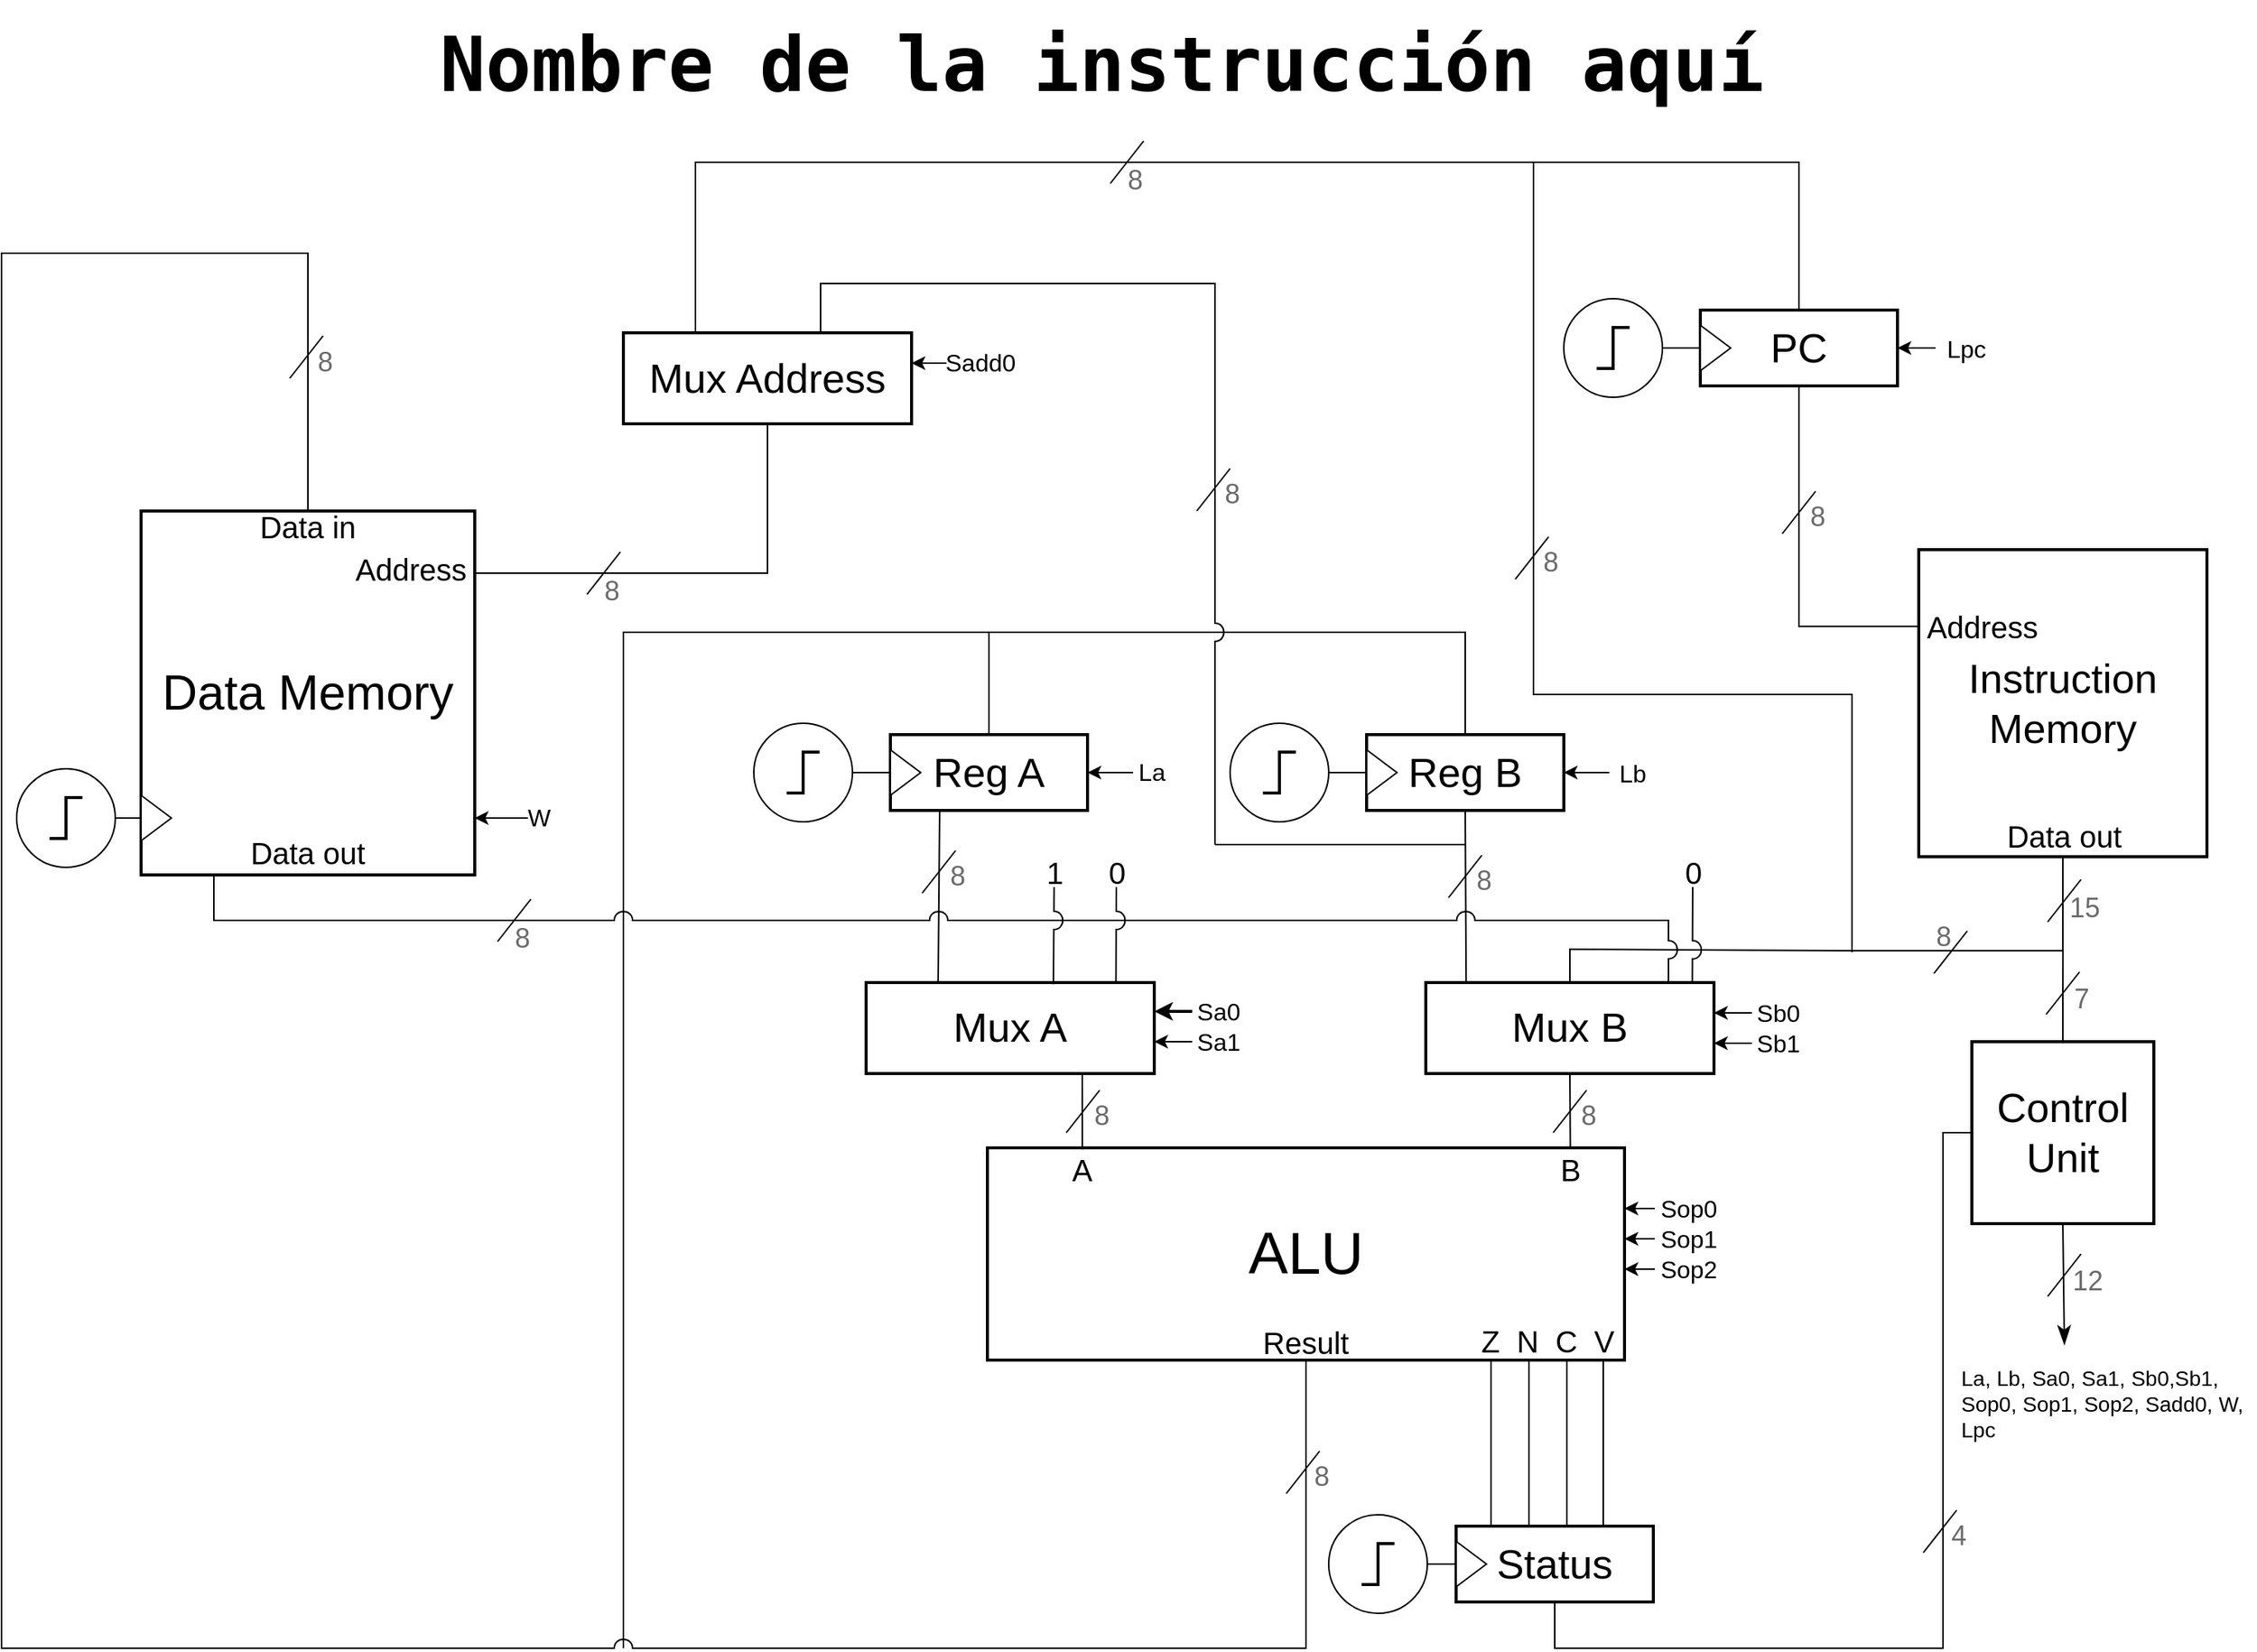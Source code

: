 <mxfile version="13.0.3" type="device" pages="3"><diagram id="STwUrMV1xJDUtkKFvFeN" name="Diagram"><mxGraphModel dx="1021" dy="1000" grid="1" gridSize="10" guides="1" tooltips="1" connect="1" arrows="1" fold="1" page="0" pageScale="1" pageWidth="827" pageHeight="1169" math="0" shadow="0"><root><mxCell id="0"/><mxCell id="1" parent="0"/><mxCell id="_RqkkBZb5Sl1cM7ICOoZ-55" style="edgeStyle=orthogonalEdgeStyle;rounded=0;jumpStyle=arc;jumpSize=12;orthogonalLoop=1;jettySize=auto;html=1;endArrow=none;endFill=0;exitX=0.5;exitY=0;exitDx=0;exitDy=0;" parent="1" source="tJ183XutLuIyOw40QWk0-5" edge="1"><mxGeometry relative="1" as="geometry"><mxPoint x="520" y="840" as="targetPoint"/><Array as="points"><mxPoint x="761" y="170"/><mxPoint x="520" y="170"/></Array><mxPoint x="320" y="50" as="sourcePoint"/></mxGeometry></mxCell><mxCell id="tJ183XutLuIyOw40QWk0-61" style="edgeStyle=none;rounded=0;jumpStyle=arc;jumpSize=12;orthogonalLoop=1;jettySize=auto;html=1;exitX=0.25;exitY=1;exitDx=0;exitDy=0;entryX=0.25;entryY=0;entryDx=0;entryDy=0;endArrow=none;endFill=0;endSize=6;strokeWidth=1;" parent="1" source="tJ183XutLuIyOw40QWk0-5" target="tJ183XutLuIyOw40QWk0-10" edge="1"><mxGeometry relative="1" as="geometry"/></mxCell><mxCell id="tJ183XutLuIyOw40QWk0-5" value="&lt;font style=&quot;font-size: 27px&quot;&gt;Reg A&lt;/font&gt;" style="html=1;whiteSpace=wrap;container=1;recursiveResize=0;collapsible=0;strokeWidth=2;aspect=fixed;" parent="1" vertex="1"><mxGeometry x="696" y="237.5" width="130" height="50" as="geometry"/></mxCell><mxCell id="tJ183XutLuIyOw40QWk0-6" value="" style="triangle;html=1;whiteSpace=wrap;aspect=fixed;" parent="tJ183XutLuIyOw40QWk0-5" vertex="1"><mxGeometry y="10" width="20" height="30" as="geometry"/></mxCell><mxCell id="tJ183XutLuIyOw40QWk0-70" style="edgeStyle=none;rounded=0;jumpStyle=arc;jumpSize=12;orthogonalLoop=1;jettySize=auto;html=1;exitX=0.5;exitY=1;exitDx=0;exitDy=0;entryX=0.14;entryY=0.01;entryDx=0;entryDy=0;entryPerimeter=0;endArrow=none;endFill=0;endSize=6;strokeWidth=1;" parent="1" source="tJ183XutLuIyOw40QWk0-7" target="tJ183XutLuIyOw40QWk0-13" edge="1"><mxGeometry relative="1" as="geometry"/></mxCell><mxCell id="_RqkkBZb5Sl1cM7ICOoZ-2" style="edgeStyle=orthogonalEdgeStyle;rounded=0;orthogonalLoop=1;jettySize=auto;html=1;exitX=0.5;exitY=0;exitDx=0;exitDy=0;jumpStyle=arc;jumpSize=12;endArrow=none;endFill=0;" parent="1" edge="1"><mxGeometry relative="1" as="geometry"><mxPoint x="760" y="170" as="targetPoint"/><mxPoint x="1075" y="237.5" as="sourcePoint"/><Array as="points"><mxPoint x="1075" y="170"/></Array></mxGeometry></mxCell><mxCell id="_RqkkBZb5Sl1cM7ICOoZ-71" style="edgeStyle=orthogonalEdgeStyle;rounded=0;jumpStyle=arc;jumpSize=12;orthogonalLoop=1;jettySize=auto;html=1;endArrow=none;endFill=0;" parent="1" edge="1"><mxGeometry relative="1" as="geometry"><mxPoint x="910" y="310" as="targetPoint"/><mxPoint x="1075" y="310" as="sourcePoint"/><Array as="points"><mxPoint x="1075" y="310"/></Array></mxGeometry></mxCell><mxCell id="tJ183XutLuIyOw40QWk0-7" value="&lt;font style=&quot;font-size: 27px&quot;&gt;Reg B&lt;br&gt;&lt;/font&gt;" style="html=1;whiteSpace=wrap;container=1;recursiveResize=0;collapsible=0;strokeWidth=2;aspect=fixed;" parent="1" vertex="1"><mxGeometry x="1010" y="237.5" width="130" height="50" as="geometry"/></mxCell><mxCell id="tJ183XutLuIyOw40QWk0-8" value="" style="triangle;html=1;whiteSpace=wrap;aspect=fixed;" parent="tJ183XutLuIyOw40QWk0-7" vertex="1"><mxGeometry y="10" width="20" height="30" as="geometry"/></mxCell><mxCell id="tJ183XutLuIyOw40QWk0-10" value="&lt;font style=&quot;font-size: 27px&quot;&gt;Mux A&lt;/font&gt;" style="html=1;whiteSpace=wrap;container=1;recursiveResize=0;collapsible=0;strokeWidth=2;" parent="1" vertex="1"><mxGeometry x="680" y="401" width="190" height="60" as="geometry"/></mxCell><mxCell id="tJ183XutLuIyOw40QWk0-79" style="edgeStyle=none;rounded=0;jumpStyle=arc;jumpSize=12;orthogonalLoop=1;jettySize=auto;html=1;exitX=0.5;exitY=1;exitDx=0;exitDy=0;entryX=0.915;entryY=0.012;entryDx=0;entryDy=0;entryPerimeter=0;endArrow=none;endFill=0;endSize=6;strokeWidth=1;fontSize=10;" parent="1" source="tJ183XutLuIyOw40QWk0-13" target="tJ183XutLuIyOw40QWk0-73" edge="1"><mxGeometry relative="1" as="geometry"/></mxCell><mxCell id="_RqkkBZb5Sl1cM7ICOoZ-8" style="edgeStyle=orthogonalEdgeStyle;rounded=0;jumpStyle=arc;jumpSize=12;orthogonalLoop=1;jettySize=auto;html=1;exitX=0.5;exitY=0;exitDx=0;exitDy=0;endArrow=none;endFill=0;" parent="1" edge="1"><mxGeometry relative="1" as="geometry"><mxPoint x="1330" y="380" as="targetPoint"/><Array as="points"><mxPoint x="1144" y="379"/><mxPoint x="1330" y="379"/></Array><mxPoint x="1144" y="400" as="sourcePoint"/></mxGeometry></mxCell><mxCell id="tJ183XutLuIyOw40QWk0-13" value="&lt;font style=&quot;font-size: 27px&quot;&gt;Mux B&lt;br&gt;&lt;/font&gt;" style="html=1;whiteSpace=wrap;container=1;recursiveResize=0;collapsible=0;strokeWidth=2;" parent="1" vertex="1"><mxGeometry x="1049" y="401" width="190" height="60" as="geometry"/></mxCell><mxCell id="tJ183XutLuIyOw40QWk0-15" style="edgeStyle=orthogonalEdgeStyle;rounded=0;orthogonalLoop=1;jettySize=auto;html=1;entryX=0.842;entryY=0.003;entryDx=0;entryDy=0;entryPerimeter=0;jumpStyle=arc;jumpSize=12;endArrow=none;endFill=0;exitX=0.5;exitY=1;exitDx=0;exitDy=0;strokeWidth=1;" parent="1" source="tJ183XutLuIyOw40QWk0-14" target="tJ183XutLuIyOw40QWk0-13" edge="1"><mxGeometry relative="1" as="geometry"><mxPoint x="155" y="431" as="sourcePoint"/><Array as="points"><mxPoint x="250" y="360"/><mxPoint x="1209" y="360"/></Array></mxGeometry></mxCell><mxCell id="tJ183XutLuIyOw40QWk0-14" value="&lt;font style=&quot;font-size: 32px&quot;&gt;Data Memory&lt;br&gt;&lt;/font&gt;" style="html=1;whiteSpace=wrap;container=1;recursiveResize=0;collapsible=0;strokeWidth=2;" parent="1" vertex="1"><mxGeometry x="202" y="90" width="220" height="240" as="geometry"/></mxCell><mxCell id="_RqkkBZb5Sl1cM7ICOoZ-49" value="&lt;font style=&quot;font-size: 20px&quot;&gt;Data out&lt;/font&gt;" style="text;html=1;align=center;verticalAlign=middle;whiteSpace=wrap;rounded=0;" parent="tJ183XutLuIyOw40QWk0-14" vertex="1"><mxGeometry x="60" y="215" width="100" height="20" as="geometry"/></mxCell><mxCell id="_RqkkBZb5Sl1cM7ICOoZ-50" value="&lt;span style=&quot;font-size: 20px&quot;&gt;Address&lt;/span&gt;" style="text;html=1;align=center;verticalAlign=middle;whiteSpace=wrap;rounded=0;" parent="tJ183XutLuIyOw40QWk0-14" vertex="1"><mxGeometry x="136" y="28" width="84" height="20" as="geometry"/></mxCell><mxCell id="_RqkkBZb5Sl1cM7ICOoZ-103" value="&lt;font style=&quot;font-size: 20px&quot;&gt;Data in&lt;/font&gt;" style="text;html=1;align=center;verticalAlign=middle;whiteSpace=wrap;rounded=0;" parent="tJ183XutLuIyOw40QWk0-14" vertex="1"><mxGeometry x="60" width="100" height="20" as="geometry"/></mxCell><mxCell id="tJ183XutLuIyOw40QWk0-19" value="" style="group" parent="1" vertex="1" connectable="0"><mxGeometry x="606" y="230" width="65" height="65" as="geometry"/></mxCell><mxCell id="tJ183XutLuIyOw40QWk0-18" value="" style="verticalLabelPosition=middle;shadow=0;dashed=0;align=center;html=1;verticalAlign=middle;strokeWidth=1;shape=ellipse;fontSize=50;fontStyle=1;perimeter=ellipsePerimeter;" parent="tJ183XutLuIyOw40QWk0-19" vertex="1"><mxGeometry width="65" height="65" as="geometry"/></mxCell><mxCell id="tJ183XutLuIyOw40QWk0-16" value="" style="pointerEvents=1;verticalLabelPosition=bottom;shadow=0;dashed=0;align=center;html=1;verticalAlign=top;shape=mxgraph.electrical.waveforms.step_1;strokeWidth=2;" parent="tJ183XutLuIyOw40QWk0-19" vertex="1"><mxGeometry x="21.667" y="18.958" width="21.667" height="27.083" as="geometry"/></mxCell><mxCell id="tJ183XutLuIyOw40QWk0-23" style="rounded=0;jumpStyle=arc;jumpSize=16;orthogonalLoop=1;jettySize=auto;html=1;exitX=1;exitY=0.5;exitDx=0;exitDy=0;entryX=0;entryY=0.5;entryDx=0;entryDy=0;endFill=0;anchorPointDirection=0;strokeWidth=1;snapToPoint=0;elbow=vertical;endArrow=none;startArrow=none;startFill=0;" parent="1" source="tJ183XutLuIyOw40QWk0-18" target="tJ183XutLuIyOw40QWk0-6" edge="1"><mxGeometry relative="1" as="geometry"/></mxCell><mxCell id="tJ183XutLuIyOw40QWk0-63" value="" style="edgeStyle=none;rounded=0;jumpStyle=arc;jumpSize=12;orthogonalLoop=1;jettySize=auto;html=1;endArrow=none;endFill=0;endSize=6;strokeWidth=1;entryX=0.65;entryY=0.019;entryDx=0;entryDy=0;entryPerimeter=0;" parent="1" source="tJ183XutLuIyOw40QWk0-25" target="tJ183XutLuIyOw40QWk0-10" edge="1"><mxGeometry relative="1" as="geometry"><mxPoint x="805" y="410" as="targetPoint"/></mxGeometry></mxCell><mxCell id="tJ183XutLuIyOw40QWk0-25" value="&lt;font style=&quot;font-size: 20px&quot;&gt;&lt;span&gt;1&lt;/span&gt;&lt;/font&gt;" style="text;html=1;align=center;verticalAlign=middle;resizable=0;points=[];autosize=1;" parent="1" vertex="1"><mxGeometry x="789" y="318" width="30" height="20" as="geometry"/></mxCell><mxCell id="tJ183XutLuIyOw40QWk0-65" value="" style="edgeStyle=none;rounded=0;jumpStyle=arc;jumpSize=12;orthogonalLoop=1;jettySize=auto;html=1;endArrow=none;endFill=0;endSize=6;strokeWidth=1;entryX=0.867;entryY=0.008;entryDx=0;entryDy=0;entryPerimeter=0;" parent="1" source="tJ183XutLuIyOw40QWk0-26" target="tJ183XutLuIyOw40QWk0-10" edge="1"><mxGeometry relative="1" as="geometry"><mxPoint x="845" y="410" as="targetPoint"/></mxGeometry></mxCell><mxCell id="tJ183XutLuIyOw40QWk0-26" value="&lt;font style=&quot;font-size: 20px&quot;&gt;&lt;span&gt;0&lt;br&gt;&lt;/span&gt;&lt;/font&gt;" style="text;html=1;align=center;verticalAlign=middle;resizable=0;points=[];autosize=1;" parent="1" vertex="1"><mxGeometry x="830" y="318" width="30" height="20" as="geometry"/></mxCell><mxCell id="tJ183XutLuIyOw40QWk0-43" value="" style="edgeStyle=none;rounded=0;jumpStyle=arc;jumpSize=16;orthogonalLoop=1;jettySize=auto;html=1;startArrow=none;startFill=0;endArrow=classic;endFill=1;strokeWidth=1;" parent="1" source="tJ183XutLuIyOw40QWk0-33" target="tJ183XutLuIyOw40QWk0-5" edge="1"><mxGeometry relative="1" as="geometry"/></mxCell><mxCell id="tJ183XutLuIyOw40QWk0-33" value="&lt;font size=&quot;1&quot;&gt;&lt;span style=&quot;font-size: 16px&quot;&gt;La&lt;/span&gt;&lt;/font&gt;" style="text;html=1;align=center;verticalAlign=middle;resizable=0;points=[];autosize=1;spacing=0;spacingLeft=-7;spacingTop=-1;" parent="1" vertex="1"><mxGeometry x="856" y="252.5" width="30" height="20" as="geometry"/></mxCell><mxCell id="tJ183XutLuIyOw40QWk0-35" value="" style="group" parent="1" vertex="1" connectable="0"><mxGeometry x="920" y="230" width="65" height="65" as="geometry"/></mxCell><mxCell id="tJ183XutLuIyOw40QWk0-36" value="" style="verticalLabelPosition=middle;shadow=0;dashed=0;align=center;html=1;verticalAlign=middle;strokeWidth=1;shape=ellipse;fontSize=50;fontStyle=1;perimeter=ellipsePerimeter;" parent="tJ183XutLuIyOw40QWk0-35" vertex="1"><mxGeometry width="65" height="65" as="geometry"/></mxCell><mxCell id="tJ183XutLuIyOw40QWk0-37" value="" style="pointerEvents=1;verticalLabelPosition=bottom;shadow=0;dashed=0;align=center;html=1;verticalAlign=top;shape=mxgraph.electrical.waveforms.step_1;strokeWidth=2;" parent="tJ183XutLuIyOw40QWk0-35" vertex="1"><mxGeometry x="21.667" y="18.958" width="21.667" height="27.083" as="geometry"/></mxCell><mxCell id="tJ183XutLuIyOw40QWk0-38" style="rounded=0;jumpStyle=arc;jumpSize=16;orthogonalLoop=1;jettySize=auto;html=1;exitX=1;exitY=0.5;exitDx=0;exitDy=0;endFill=0;anchorPointDirection=0;strokeWidth=1;snapToPoint=0;elbow=vertical;endArrow=none;startArrow=none;startFill=0;entryX=0;entryY=0.5;entryDx=0;entryDy=0;" parent="1" source="tJ183XutLuIyOw40QWk0-36" target="tJ183XutLuIyOw40QWk0-8" edge="1"><mxGeometry relative="1" as="geometry"><mxPoint x="1010" y="260.5" as="targetPoint"/></mxGeometry></mxCell><mxCell id="tJ183XutLuIyOw40QWk0-44" value="" style="edgeStyle=none;rounded=0;jumpStyle=arc;jumpSize=16;orthogonalLoop=1;jettySize=auto;html=1;startArrow=none;startFill=0;endArrow=classic;endFill=1;strokeWidth=1;" parent="1" source="tJ183XutLuIyOw40QWk0-45" edge="1"><mxGeometry relative="1" as="geometry"><mxPoint x="1140" y="262.5" as="targetPoint"/></mxGeometry></mxCell><mxCell id="tJ183XutLuIyOw40QWk0-45" value="&lt;font size=&quot;1&quot;&gt;&lt;span style=&quot;font-size: 16px&quot;&gt;Lb&lt;/span&gt;&lt;/font&gt;" style="text;html=1;align=center;verticalAlign=middle;resizable=0;points=[];autosize=1;" parent="1" vertex="1"><mxGeometry x="1170" y="252.5" width="30" height="20" as="geometry"/></mxCell><mxCell id="tJ183XutLuIyOw40QWk0-53" value="" style="verticalLabelPosition=bottom;shadow=0;dashed=0;align=center;html=1;verticalAlign=top;shape=mxgraph.electrical.transmission.bus_width;pointerEvents=1;strokeWidth=1;connectable=0;allowArrows=1;movableLabel=1;" parent="1" vertex="1"><mxGeometry x="717" y="314" width="22" height="28" as="geometry"><mxPoint x="21" y="-32" as="offset"/></mxGeometry></mxCell><mxCell id="tJ183XutLuIyOw40QWk0-55" value="&lt;font style=&quot;font-size: 18px&quot; color=&quot;#6b6b6b&quot;&gt;8&lt;/font&gt;" style="text;html=1;resizable=0;autosize=1;align=center;verticalAlign=middle;points=[];rounded=0;" parent="1" vertex="1"><mxGeometry x="725" y="321" width="30" height="20" as="geometry"/></mxCell><mxCell id="tJ183XutLuIyOw40QWk0-66" value="" style="edgeStyle=none;rounded=0;jumpStyle=arc;jumpSize=16;orthogonalLoop=1;jettySize=auto;html=1;startArrow=none;startFill=0;endArrow=classic;endFill=1;strokeWidth=2;" parent="1" source="tJ183XutLuIyOw40QWk0-67" edge="1"><mxGeometry relative="1" as="geometry"><mxPoint x="870" y="420" as="targetPoint"/></mxGeometry></mxCell><mxCell id="tJ183XutLuIyOw40QWk0-67" value="&lt;font size=&quot;1&quot;&gt;&lt;span style=&quot;font-size: 16px&quot;&gt;Sa0&lt;br&gt;&lt;/span&gt;&lt;/font&gt;" style="text;html=1;align=center;verticalAlign=middle;resizable=0;points=[];autosize=1;spacing=0;spacingLeft=-7;spacingTop=-1;" parent="1" vertex="1"><mxGeometry x="895" y="410" width="40" height="20" as="geometry"/></mxCell><mxCell id="tJ183XutLuIyOw40QWk0-68" value="" style="edgeStyle=none;rounded=0;jumpStyle=arc;jumpSize=16;orthogonalLoop=1;jettySize=auto;html=1;startArrow=none;startFill=0;endArrow=classic;endFill=1;strokeWidth=1;" parent="1" source="tJ183XutLuIyOw40QWk0-69" edge="1"><mxGeometry relative="1" as="geometry"><mxPoint x="870" y="440" as="targetPoint"/></mxGeometry></mxCell><mxCell id="tJ183XutLuIyOw40QWk0-69" value="&lt;font size=&quot;1&quot;&gt;&lt;span style=&quot;font-size: 16px&quot;&gt;Sa1&lt;br&gt;&lt;/span&gt;&lt;/font&gt;" style="text;html=1;align=center;verticalAlign=middle;resizable=0;points=[];autosize=1;spacing=0;spacingLeft=-7;spacingTop=-1;" parent="1" vertex="1"><mxGeometry x="895" y="430" width="40" height="20" as="geometry"/></mxCell><mxCell id="tJ183XutLuIyOw40QWk0-71" value="" style="verticalLabelPosition=bottom;shadow=0;dashed=0;align=center;html=1;verticalAlign=top;shape=mxgraph.electrical.transmission.bus_width;pointerEvents=1;strokeWidth=1;connectable=0;allowArrows=1;movableLabel=1;" parent="1" vertex="1"><mxGeometry x="1064" y="317" width="22" height="28" as="geometry"><mxPoint x="21" y="-32" as="offset"/></mxGeometry></mxCell><mxCell id="tJ183XutLuIyOw40QWk0-72" value="&lt;font style=&quot;font-size: 18px&quot; color=&quot;#6b6b6b&quot;&gt;8&lt;/font&gt;" style="text;html=1;resizable=0;autosize=1;align=center;verticalAlign=middle;points=[];rounded=0;" parent="1" vertex="1"><mxGeometry x="1072" y="324" width="30" height="20" as="geometry"/></mxCell><mxCell id="tJ183XutLuIyOw40QWk0-118" style="edgeStyle=orthogonalEdgeStyle;rounded=0;jumpStyle=arc;jumpSize=12;orthogonalLoop=1;jettySize=auto;html=1;exitX=0.5;exitY=1;exitDx=0;exitDy=0;endArrow=none;endFill=0;endSize=12;strokeWidth=1;fontSize=10;entryX=0.5;entryY=0;entryDx=0;entryDy=0;" parent="1" source="tJ183XutLuIyOw40QWk0-73" target="_RqkkBZb5Sl1cM7ICOoZ-103" edge="1"><mxGeometry relative="1" as="geometry"><mxPoint x="320" y="-70" as="targetPoint"/><Array as="points"><mxPoint x="970" y="840"/><mxPoint x="110" y="840"/><mxPoint x="110" y="-80"/><mxPoint x="312" y="-80"/></Array></mxGeometry></mxCell><mxCell id="tJ183XutLuIyOw40QWk0-73" value="&lt;font style=&quot;font-size: 39px&quot;&gt;ALU&lt;br&gt;&lt;/font&gt;" style="html=1;whiteSpace=wrap;container=1;recursiveResize=0;collapsible=0;strokeWidth=2;" parent="1" vertex="1"><mxGeometry x="760" y="510" width="420" height="140" as="geometry"/></mxCell><mxCell id="tJ183XutLuIyOw40QWk0-74" value="&lt;font style=&quot;font-size: 20px&quot;&gt;A&lt;/font&gt;" style="text;html=1;align=center;verticalAlign=middle;resizable=0;points=[];autosize=1;fontSize=11;" parent="tJ183XutLuIyOw40QWk0-73" vertex="1"><mxGeometry x="47" y="4" width="30" height="20" as="geometry"/></mxCell><mxCell id="tJ183XutLuIyOw40QWk0-80" value="&lt;font style=&quot;font-size: 20px&quot;&gt;B&lt;/font&gt;" style="text;html=1;align=center;verticalAlign=middle;resizable=0;points=[];autosize=1;fontSize=11;" parent="tJ183XutLuIyOw40QWk0-73" vertex="1"><mxGeometry x="369" y="4" width="30" height="20" as="geometry"/></mxCell><mxCell id="tJ183XutLuIyOw40QWk0-95" value="&lt;font style=&quot;font-size: 20px&quot;&gt;Z&amp;nbsp; N&amp;nbsp; C&amp;nbsp; V&lt;br&gt;&lt;/font&gt;" style="text;html=1;align=center;verticalAlign=middle;resizable=0;points=[];autosize=1;fontSize=11;" parent="tJ183XutLuIyOw40QWk0-73" vertex="1"><mxGeometry x="319" y="117" width="100" height="20" as="geometry"/></mxCell><mxCell id="_RqkkBZb5Sl1cM7ICOoZ-106" value="&lt;span style=&quot;font-size: 20px&quot;&gt;Result&lt;/span&gt;" style="text;html=1;align=center;verticalAlign=middle;whiteSpace=wrap;rounded=0;" parent="tJ183XutLuIyOw40QWk0-73" vertex="1"><mxGeometry x="160" y="118" width="100" height="20" as="geometry"/></mxCell><mxCell id="tJ183XutLuIyOw40QWk0-78" value="" style="endArrow=none;html=1;strokeWidth=1;fontSize=11;exitX=0.75;exitY=1;exitDx=0;exitDy=0;entryX=0.149;entryY=0.008;entryDx=0;entryDy=0;entryPerimeter=0;jumpStyle=arc;jumpSize=12;" parent="1" source="tJ183XutLuIyOw40QWk0-10" target="tJ183XutLuIyOw40QWk0-73" edge="1"><mxGeometry width="100" relative="1" as="geometry"><mxPoint x="930" y="590" as="sourcePoint"/><mxPoint x="800" y="500" as="targetPoint"/></mxGeometry></mxCell><mxCell id="tJ183XutLuIyOw40QWk0-81" value="" style="edgeStyle=none;rounded=0;jumpStyle=arc;jumpSize=16;orthogonalLoop=1;jettySize=auto;html=1;startArrow=none;startFill=0;endArrow=classic;endFill=1;strokeWidth=1;" parent="1" source="tJ183XutLuIyOw40QWk0-82" edge="1"><mxGeometry relative="1" as="geometry"><mxPoint x="1239" y="421" as="targetPoint"/></mxGeometry></mxCell><mxCell id="tJ183XutLuIyOw40QWk0-82" value="&lt;font size=&quot;1&quot;&gt;&lt;span style=&quot;font-size: 16px&quot;&gt;Sb0&lt;br&gt;&lt;/span&gt;&lt;/font&gt;" style="text;html=1;align=center;verticalAlign=middle;resizable=0;points=[];autosize=1;spacing=0;spacingLeft=-7;spacingTop=-1;" parent="1" vertex="1"><mxGeometry x="1264" y="411" width="40" height="20" as="geometry"/></mxCell><mxCell id="tJ183XutLuIyOw40QWk0-83" value="" style="edgeStyle=none;rounded=0;jumpStyle=arc;jumpSize=16;orthogonalLoop=1;jettySize=auto;html=1;startArrow=none;startFill=0;endArrow=classic;endFill=1;strokeWidth=1;" parent="1" source="tJ183XutLuIyOw40QWk0-84" edge="1"><mxGeometry relative="1" as="geometry"><mxPoint x="1239" y="441" as="targetPoint"/></mxGeometry></mxCell><mxCell id="tJ183XutLuIyOw40QWk0-84" value="&lt;font size=&quot;1&quot;&gt;&lt;span style=&quot;font-size: 16px&quot;&gt;Sb1&lt;br&gt;&lt;/span&gt;&lt;/font&gt;" style="text;html=1;align=center;verticalAlign=middle;resizable=0;points=[];autosize=1;spacing=0;spacingLeft=-7;spacingTop=-1;" parent="1" vertex="1"><mxGeometry x="1264" y="431" width="40" height="20" as="geometry"/></mxCell><mxCell id="tJ183XutLuIyOw40QWk0-85" value="" style="verticalLabelPosition=bottom;shadow=0;dashed=0;align=center;html=1;verticalAlign=top;shape=mxgraph.electrical.transmission.bus_width;pointerEvents=1;strokeWidth=1;connectable=0;allowArrows=1;movableLabel=1;" parent="1" vertex="1"><mxGeometry x="1133" y="472" width="22" height="28" as="geometry"><mxPoint x="21" y="-32" as="offset"/></mxGeometry></mxCell><mxCell id="tJ183XutLuIyOw40QWk0-86" value="&lt;font style=&quot;font-size: 18px&quot; color=&quot;#6b6b6b&quot;&gt;8&lt;/font&gt;" style="text;html=1;resizable=0;autosize=1;align=center;verticalAlign=middle;points=[];rounded=0;" parent="1" vertex="1"><mxGeometry x="1141" y="479" width="30" height="20" as="geometry"/></mxCell><mxCell id="tJ183XutLuIyOw40QWk0-87" value="" style="verticalLabelPosition=bottom;shadow=0;dashed=0;align=center;html=1;verticalAlign=top;shape=mxgraph.electrical.transmission.bus_width;pointerEvents=1;strokeWidth=1;connectable=0;allowArrows=1;movableLabel=1;" parent="1" vertex="1"><mxGeometry x="812" y="472" width="22" height="28" as="geometry"><mxPoint x="21" y="-32" as="offset"/></mxGeometry></mxCell><mxCell id="tJ183XutLuIyOw40QWk0-88" value="&lt;font style=&quot;font-size: 18px&quot; color=&quot;#6b6b6b&quot;&gt;8&lt;/font&gt;" style="text;html=1;resizable=0;autosize=1;align=center;verticalAlign=middle;points=[];rounded=0;" parent="1" vertex="1"><mxGeometry x="820" y="479" width="30" height="20" as="geometry"/></mxCell><mxCell id="tJ183XutLuIyOw40QWk0-89" value="" style="edgeStyle=none;rounded=0;jumpStyle=arc;jumpSize=16;orthogonalLoop=1;jettySize=auto;html=1;startArrow=none;startFill=0;endArrow=classic;endFill=1;strokeWidth=1;" parent="1" source="tJ183XutLuIyOw40QWk0-90" edge="1"><mxGeometry relative="1" as="geometry"><mxPoint x="1180.0" y="550" as="targetPoint"/></mxGeometry></mxCell><mxCell id="tJ183XutLuIyOw40QWk0-90" value="&lt;font size=&quot;1&quot;&gt;&lt;span style=&quot;font-size: 16px&quot;&gt;Sop0&lt;/span&gt;&lt;/font&gt;" style="text;html=1;align=center;verticalAlign=middle;resizable=0;points=[];autosize=1;spacing=0;spacingLeft=-7;spacingTop=-1;" parent="1" vertex="1"><mxGeometry x="1200" y="540" width="50" height="20" as="geometry"/></mxCell><mxCell id="tJ183XutLuIyOw40QWk0-91" value="" style="edgeStyle=none;rounded=0;jumpStyle=arc;jumpSize=16;orthogonalLoop=1;jettySize=auto;html=1;startArrow=none;startFill=0;endArrow=classic;endFill=1;strokeWidth=1;" parent="1" source="tJ183XutLuIyOw40QWk0-92" edge="1"><mxGeometry relative="1" as="geometry"><mxPoint x="1180.0" y="570" as="targetPoint"/></mxGeometry></mxCell><mxCell id="tJ183XutLuIyOw40QWk0-92" value="&lt;font size=&quot;1&quot;&gt;&lt;span style=&quot;font-size: 16px&quot;&gt;Sop1&lt;/span&gt;&lt;/font&gt;" style="text;html=1;align=center;verticalAlign=middle;resizable=0;points=[];autosize=1;spacing=0;spacingLeft=-7;spacingTop=-1;" parent="1" vertex="1"><mxGeometry x="1200" y="560" width="50" height="20" as="geometry"/></mxCell><mxCell id="tJ183XutLuIyOw40QWk0-93" value="" style="edgeStyle=none;rounded=0;jumpStyle=arc;jumpSize=16;orthogonalLoop=1;jettySize=auto;html=1;startArrow=none;startFill=0;endArrow=classic;endFill=1;strokeWidth=1;" parent="1" source="tJ183XutLuIyOw40QWk0-94" edge="1"><mxGeometry relative="1" as="geometry"><mxPoint x="1180.0" y="590" as="targetPoint"/></mxGeometry></mxCell><mxCell id="tJ183XutLuIyOw40QWk0-94" value="&lt;font size=&quot;1&quot;&gt;&lt;span style=&quot;font-size: 16px&quot;&gt;Sop2&lt;/span&gt;&lt;/font&gt;" style="text;html=1;align=center;verticalAlign=middle;resizable=0;points=[];autosize=1;spacing=0;spacingLeft=-7;spacingTop=-1;" parent="1" vertex="1"><mxGeometry x="1200" y="580" width="50" height="20" as="geometry"/></mxCell><mxCell id="tJ183XutLuIyOw40QWk0-110" style="edgeStyle=orthogonalEdgeStyle;rounded=0;jumpStyle=arc;jumpSize=12;orthogonalLoop=1;jettySize=auto;html=1;exitX=0.5;exitY=1;exitDx=0;exitDy=0;entryX=0;entryY=0.5;entryDx=0;entryDy=0;endArrow=none;endFill=0;endSize=6;strokeWidth=1;fontSize=10;" parent="1" source="tJ183XutLuIyOw40QWk0-96" target="tJ183XutLuIyOw40QWk0-109" edge="1"><mxGeometry relative="1" as="geometry"><Array as="points"><mxPoint x="1134" y="840"/><mxPoint x="1390" y="840"/><mxPoint x="1390" y="500"/></Array></mxGeometry></mxCell><mxCell id="tJ183XutLuIyOw40QWk0-96" value="&lt;font style=&quot;font-size: 27px&quot;&gt;Status&lt;br&gt;&lt;/font&gt;" style="html=1;whiteSpace=wrap;container=1;recursiveResize=0;collapsible=0;strokeWidth=2;aspect=fixed;" parent="1" vertex="1"><mxGeometry x="1069" y="759.5" width="130" height="50" as="geometry"/></mxCell><mxCell id="tJ183XutLuIyOw40QWk0-97" value="" style="triangle;html=1;whiteSpace=wrap;aspect=fixed;" parent="tJ183XutLuIyOw40QWk0-96" vertex="1"><mxGeometry y="10" width="20" height="30" as="geometry"/></mxCell><mxCell id="tJ183XutLuIyOw40QWk0-98" value="" style="group" parent="1" vertex="1" connectable="0"><mxGeometry x="985" y="752" width="65" height="65" as="geometry"/></mxCell><mxCell id="tJ183XutLuIyOw40QWk0-99" value="" style="verticalLabelPosition=middle;shadow=0;dashed=0;align=center;html=1;verticalAlign=middle;strokeWidth=1;shape=ellipse;fontSize=50;fontStyle=1;perimeter=ellipsePerimeter;" parent="tJ183XutLuIyOw40QWk0-98" vertex="1"><mxGeometry width="65" height="65" as="geometry"/></mxCell><mxCell id="tJ183XutLuIyOw40QWk0-100" value="" style="pointerEvents=1;verticalLabelPosition=bottom;shadow=0;dashed=0;align=center;html=1;verticalAlign=top;shape=mxgraph.electrical.waveforms.step_1;strokeWidth=2;" parent="tJ183XutLuIyOw40QWk0-98" vertex="1"><mxGeometry x="21.667" y="18.958" width="21.667" height="27.083" as="geometry"/></mxCell><mxCell id="tJ183XutLuIyOw40QWk0-101" style="rounded=0;jumpStyle=arc;jumpSize=16;orthogonalLoop=1;jettySize=auto;html=1;exitX=1;exitY=0.5;exitDx=0;exitDy=0;endFill=0;anchorPointDirection=0;strokeWidth=1;snapToPoint=0;elbow=vertical;endArrow=none;startArrow=none;startFill=0;entryX=0;entryY=0.5;entryDx=0;entryDy=0;" parent="1" source="tJ183XutLuIyOw40QWk0-99" target="tJ183XutLuIyOw40QWk0-97" edge="1"><mxGeometry relative="1" as="geometry"><mxPoint x="1075" y="782.5" as="targetPoint"/></mxGeometry></mxCell><mxCell id="tJ183XutLuIyOw40QWk0-105" value="" style="endArrow=none;html=1;strokeWidth=1;fontSize=10;" parent="1" edge="1"><mxGeometry width="100" relative="1" as="geometry"><mxPoint x="1092" y="650" as="sourcePoint"/><mxPoint x="1092" y="760" as="targetPoint"/></mxGeometry></mxCell><mxCell id="tJ183XutLuIyOw40QWk0-106" value="" style="endArrow=none;html=1;strokeWidth=1;fontSize=10;" parent="1" edge="1"><mxGeometry width="100" relative="1" as="geometry"><mxPoint x="1117" y="650" as="sourcePoint"/><mxPoint x="1117" y="760" as="targetPoint"/></mxGeometry></mxCell><mxCell id="tJ183XutLuIyOw40QWk0-107" value="" style="endArrow=none;html=1;strokeWidth=1;fontSize=10;" parent="1" edge="1"><mxGeometry width="100" relative="1" as="geometry"><mxPoint x="1142" y="650" as="sourcePoint"/><mxPoint x="1142" y="760" as="targetPoint"/></mxGeometry></mxCell><mxCell id="tJ183XutLuIyOw40QWk0-108" value="" style="endArrow=none;html=1;strokeWidth=1;fontSize=10;" parent="1" edge="1"><mxGeometry width="100" relative="1" as="geometry"><mxPoint x="1166" y="650" as="sourcePoint"/><mxPoint x="1166" y="760" as="targetPoint"/></mxGeometry></mxCell><mxCell id="3TF5rnYGqnmnhVrT5KbW-7" style="edgeStyle=orthogonalEdgeStyle;rounded=0;orthogonalLoop=1;jettySize=auto;html=1;exitX=0.5;exitY=0;exitDx=0;exitDy=0;endArrow=none;endFill=0;strokeWidth=1;fontColor=#B5739D;" parent="1" source="tJ183XutLuIyOw40QWk0-109" edge="1"><mxGeometry relative="1" as="geometry"><mxPoint x="1469.095" y="380" as="targetPoint"/></mxGeometry></mxCell><mxCell id="tJ183XutLuIyOw40QWk0-109" value="&lt;font style=&quot;font-size: 27px&quot;&gt;Control Unit&lt;br&gt;&lt;/font&gt;" style="html=1;whiteSpace=wrap;container=1;recursiveResize=0;collapsible=0;strokeWidth=2;" parent="1" vertex="1"><mxGeometry x="1409" y="440" width="120" height="120" as="geometry"/></mxCell><mxCell id="tJ183XutLuIyOw40QWk0-111" value="" style="verticalLabelPosition=bottom;shadow=0;dashed=0;align=center;html=1;verticalAlign=top;shape=mxgraph.electrical.transmission.bus_width;pointerEvents=1;strokeWidth=1;connectable=0;allowArrows=1;movableLabel=1;" parent="1" vertex="1"><mxGeometry x="1377" y="749" width="22" height="28" as="geometry"><mxPoint x="21" y="-32" as="offset"/></mxGeometry></mxCell><mxCell id="tJ183XutLuIyOw40QWk0-112" value="&lt;font style=&quot;font-size: 18px&quot; color=&quot;#6b6b6b&quot;&gt;4&lt;/font&gt;" style="text;html=1;resizable=0;autosize=1;align=center;verticalAlign=middle;points=[];rounded=0;" parent="1" vertex="1"><mxGeometry x="1385" y="756" width="30" height="20" as="geometry"/></mxCell><mxCell id="tJ183XutLuIyOw40QWk0-113" value="" style="endArrow=classicThin;html=1;strokeWidth=1;endSize=10;fontSize=10;exitX=0.5;exitY=1;exitDx=0;exitDy=0;" parent="1" source="tJ183XutLuIyOw40QWk0-109" edge="1"><mxGeometry width="100" relative="1" as="geometry"><mxPoint x="1400" y="600" as="sourcePoint"/><mxPoint x="1470" y="640" as="targetPoint"/></mxGeometry></mxCell><mxCell id="tJ183XutLuIyOw40QWk0-115" value="&lt;font style=&quot;font-size: 14px&quot;&gt;La, Lb, Sa0, Sa1, Sb0,Sb1, Sop0, Sop1, Sop2, Sadd0, W, Lpc&lt;br&gt;&lt;/font&gt;" style="text;html=1;align=left;verticalAlign=middle;whiteSpace=wrap;rounded=0;fontSize=10;" parent="1" vertex="1"><mxGeometry x="1400" y="627" width="196" height="103" as="geometry"/></mxCell><mxCell id="tJ183XutLuIyOw40QWk0-116" value="" style="verticalLabelPosition=bottom;shadow=0;dashed=0;align=center;html=1;verticalAlign=top;shape=mxgraph.electrical.transmission.bus_width;pointerEvents=1;strokeWidth=1;connectable=0;allowArrows=1;movableLabel=1;" parent="1" vertex="1"><mxGeometry x="1459" y="580" width="22" height="28" as="geometry"><mxPoint x="21" y="-32" as="offset"/></mxGeometry></mxCell><mxCell id="tJ183XutLuIyOw40QWk0-117" value="&lt;font style=&quot;font-size: 18px&quot; color=&quot;#6b6b6b&quot;&gt;12&lt;br&gt;&lt;/font&gt;" style="text;html=1;resizable=0;autosize=1;align=center;verticalAlign=middle;points=[];rounded=0;" parent="1" vertex="1"><mxGeometry x="1465" y="588" width="40" height="20" as="geometry"/></mxCell><mxCell id="tJ183XutLuIyOw40QWk0-119" value="" style="verticalLabelPosition=bottom;shadow=0;dashed=0;align=center;html=1;verticalAlign=top;shape=mxgraph.electrical.transmission.bus_width;pointerEvents=1;strokeWidth=1;connectable=0;allowArrows=1;movableLabel=1;" parent="1" vertex="1"><mxGeometry x="957" y="710" width="22" height="28" as="geometry"><mxPoint x="21" y="-32" as="offset"/></mxGeometry></mxCell><mxCell id="tJ183XutLuIyOw40QWk0-120" value="&lt;font style=&quot;font-size: 18px&quot; color=&quot;#6b6b6b&quot;&gt;8&lt;/font&gt;" style="text;html=1;resizable=0;autosize=1;align=center;verticalAlign=middle;points=[];rounded=0;" parent="1" vertex="1"><mxGeometry x="965" y="717" width="30" height="20" as="geometry"/></mxCell><mxCell id="_RqkkBZb5Sl1cM7ICOoZ-3" value="" style="edgeStyle=none;rounded=0;jumpStyle=arc;jumpSize=12;orthogonalLoop=1;jettySize=auto;html=1;endArrow=none;endFill=0;endSize=6;strokeWidth=1;entryX=0.867;entryY=0.008;entryDx=0;entryDy=0;entryPerimeter=0;" parent="1" source="_RqkkBZb5Sl1cM7ICOoZ-4" edge="1"><mxGeometry relative="1" as="geometry"><mxPoint x="1224.73" y="401.48" as="targetPoint"/></mxGeometry></mxCell><mxCell id="_RqkkBZb5Sl1cM7ICOoZ-4" value="&lt;font style=&quot;font-size: 20px&quot;&gt;&lt;span&gt;0&lt;br&gt;&lt;/span&gt;&lt;/font&gt;" style="text;html=1;align=center;verticalAlign=middle;resizable=0;points=[];autosize=1;" parent="1" vertex="1"><mxGeometry x="1210" y="318" width="30" height="20" as="geometry"/></mxCell><mxCell id="3TF5rnYGqnmnhVrT5KbW-6" style="edgeStyle=orthogonalEdgeStyle;rounded=0;orthogonalLoop=1;jettySize=auto;html=1;exitX=0.5;exitY=1;exitDx=0;exitDy=0;endArrow=none;endFill=0;strokeWidth=1;fontColor=#B5739D;" parent="1" source="_RqkkBZb5Sl1cM7ICOoZ-5" edge="1"><mxGeometry relative="1" as="geometry"><mxPoint x="1330" y="380" as="targetPoint"/><Array as="points"><mxPoint x="1469" y="380"/></Array></mxGeometry></mxCell><mxCell id="_RqkkBZb5Sl1cM7ICOoZ-5" value="&lt;font style=&quot;font-size: 27px&quot;&gt;Instruction Memory&lt;br&gt;&lt;/font&gt;" style="html=1;whiteSpace=wrap;container=1;recursiveResize=0;collapsible=0;strokeWidth=2;" parent="1" vertex="1"><mxGeometry x="1374" y="115.5" width="190" height="202.5" as="geometry"/></mxCell><mxCell id="_RqkkBZb5Sl1cM7ICOoZ-15" value="&lt;font style=&quot;font-size: 20px&quot;&gt;Data out&lt;/font&gt;" style="text;html=1;align=center;verticalAlign=middle;whiteSpace=wrap;rounded=0;" parent="_RqkkBZb5Sl1cM7ICOoZ-5" vertex="1"><mxGeometry x="46" y="178.5" width="100" height="20" as="geometry"/></mxCell><mxCell id="_RqkkBZb5Sl1cM7ICOoZ-25" value="&lt;span style=&quot;font-size: 20px&quot;&gt;Address&lt;/span&gt;" style="text;html=1;align=center;verticalAlign=middle;whiteSpace=wrap;rounded=0;" parent="_RqkkBZb5Sl1cM7ICOoZ-5" vertex="1"><mxGeometry x="-8" y="40.5" width="100" height="20" as="geometry"/></mxCell><mxCell id="_RqkkBZb5Sl1cM7ICOoZ-9" value="" style="verticalLabelPosition=bottom;shadow=0;dashed=0;align=center;html=1;verticalAlign=top;shape=mxgraph.electrical.transmission.bus_width;pointerEvents=1;strokeWidth=1;connectable=0;allowArrows=1;movableLabel=1;" parent="1" vertex="1"><mxGeometry x="1384" y="367" width="22" height="28" as="geometry"><mxPoint x="21" y="-32" as="offset"/></mxGeometry></mxCell><mxCell id="_RqkkBZb5Sl1cM7ICOoZ-10" value="&lt;font style=&quot;font-size: 18px&quot; color=&quot;#6b6b6b&quot;&gt;8&lt;/font&gt;" style="text;html=1;resizable=0;autosize=1;align=center;verticalAlign=middle;points=[];rounded=0;" parent="1" vertex="1"><mxGeometry x="1375" y="361" width="30" height="20" as="geometry"/></mxCell><mxCell id="_RqkkBZb5Sl1cM7ICOoZ-11" value="" style="verticalLabelPosition=bottom;shadow=0;dashed=0;align=center;html=1;verticalAlign=top;shape=mxgraph.electrical.transmission.bus_width;pointerEvents=1;strokeWidth=1;connectable=0;allowArrows=1;movableLabel=1;" parent="1" vertex="1"><mxGeometry x="1459" y="333" width="22" height="28" as="geometry"><mxPoint x="21" y="-32" as="offset"/></mxGeometry></mxCell><mxCell id="_RqkkBZb5Sl1cM7ICOoZ-12" value="&lt;font style=&quot;font-size: 18px&quot; color=&quot;#6b6b6b&quot;&gt;15&lt;/font&gt;" style="text;html=1;resizable=0;autosize=1;align=center;verticalAlign=middle;points=[];rounded=0;" parent="1" vertex="1"><mxGeometry x="1463" y="342" width="40" height="20" as="geometry"/></mxCell><mxCell id="_RqkkBZb5Sl1cM7ICOoZ-13" value="" style="verticalLabelPosition=bottom;shadow=0;dashed=0;align=center;html=1;verticalAlign=top;shape=mxgraph.electrical.transmission.bus_width;pointerEvents=1;strokeWidth=1;connectable=0;allowArrows=1;movableLabel=1;" parent="1" vertex="1"><mxGeometry x="1458" y="394" width="22" height="28" as="geometry"><mxPoint x="21" y="-32" as="offset"/></mxGeometry></mxCell><mxCell id="_RqkkBZb5Sl1cM7ICOoZ-14" value="&lt;font style=&quot;font-size: 18px&quot; color=&quot;#6b6b6b&quot;&gt;7&lt;/font&gt;" style="text;html=1;resizable=0;autosize=1;align=center;verticalAlign=middle;points=[];rounded=0;" parent="1" vertex="1"><mxGeometry x="1466" y="402" width="30" height="20" as="geometry"/></mxCell><mxCell id="_RqkkBZb5Sl1cM7ICOoZ-24" style="edgeStyle=orthogonalEdgeStyle;rounded=0;jumpStyle=arc;jumpSize=12;orthogonalLoop=1;jettySize=auto;html=1;exitX=0.5;exitY=1;exitDx=0;exitDy=0;entryX=0;entryY=0.25;entryDx=0;entryDy=0;endArrow=none;endFill=0;" parent="1" source="_RqkkBZb5Sl1cM7ICOoZ-16" target="_RqkkBZb5Sl1cM7ICOoZ-5" edge="1"><mxGeometry relative="1" as="geometry"/></mxCell><mxCell id="3TF5rnYGqnmnhVrT5KbW-3" style="edgeStyle=orthogonalEdgeStyle;rounded=0;orthogonalLoop=1;jettySize=auto;html=1;exitX=0.5;exitY=0;exitDx=0;exitDy=0;endArrow=none;endFill=0;" parent="1" edge="1"><mxGeometry relative="1" as="geometry"><mxPoint x="1120" y="-139.571" as="targetPoint"/><mxPoint x="1295" y="-41.5" as="sourcePoint"/><Array as="points"><mxPoint x="1295" y="-140"/><mxPoint x="1120" y="-140"/></Array></mxGeometry></mxCell><mxCell id="_RqkkBZb5Sl1cM7ICOoZ-16" value="&lt;font style=&quot;font-size: 27px&quot;&gt;PC&lt;br&gt;&lt;/font&gt;" style="html=1;whiteSpace=wrap;container=1;recursiveResize=0;collapsible=0;strokeWidth=2;aspect=fixed;" parent="1" vertex="1"><mxGeometry x="1230" y="-42.5" width="130" height="50" as="geometry"/></mxCell><mxCell id="_RqkkBZb5Sl1cM7ICOoZ-17" value="" style="triangle;html=1;whiteSpace=wrap;aspect=fixed;" parent="_RqkkBZb5Sl1cM7ICOoZ-16" vertex="1"><mxGeometry y="10" width="20" height="30" as="geometry"/></mxCell><mxCell id="_RqkkBZb5Sl1cM7ICOoZ-18" value="" style="group" parent="1" vertex="1" connectable="0"><mxGeometry x="1140" y="-50" width="65" height="65" as="geometry"/></mxCell><mxCell id="_RqkkBZb5Sl1cM7ICOoZ-19" value="" style="verticalLabelPosition=middle;shadow=0;dashed=0;align=center;html=1;verticalAlign=middle;strokeWidth=1;shape=ellipse;fontSize=50;fontStyle=1;perimeter=ellipsePerimeter;" parent="_RqkkBZb5Sl1cM7ICOoZ-18" vertex="1"><mxGeometry width="65" height="65" as="geometry"/></mxCell><mxCell id="_RqkkBZb5Sl1cM7ICOoZ-20" value="" style="pointerEvents=1;verticalLabelPosition=bottom;shadow=0;dashed=0;align=center;html=1;verticalAlign=top;shape=mxgraph.electrical.waveforms.step_1;strokeWidth=2;" parent="_RqkkBZb5Sl1cM7ICOoZ-18" vertex="1"><mxGeometry x="21.667" y="18.958" width="21.667" height="27.083" as="geometry"/></mxCell><mxCell id="_RqkkBZb5Sl1cM7ICOoZ-21" style="rounded=0;jumpStyle=arc;jumpSize=16;orthogonalLoop=1;jettySize=auto;html=1;exitX=1;exitY=0.5;exitDx=0;exitDy=0;endFill=0;anchorPointDirection=0;strokeWidth=1;snapToPoint=0;elbow=vertical;endArrow=none;startArrow=none;startFill=0;entryX=0;entryY=0.5;entryDx=0;entryDy=0;" parent="1" source="_RqkkBZb5Sl1cM7ICOoZ-19" target="_RqkkBZb5Sl1cM7ICOoZ-17" edge="1"><mxGeometry relative="1" as="geometry"><mxPoint x="1230" y="-19.5" as="targetPoint"/></mxGeometry></mxCell><mxCell id="_RqkkBZb5Sl1cM7ICOoZ-22" value="" style="edgeStyle=none;rounded=0;jumpStyle=arc;jumpSize=16;orthogonalLoop=1;jettySize=auto;html=1;startArrow=none;startFill=0;endArrow=classic;endFill=1;strokeWidth=1;" parent="1" source="_RqkkBZb5Sl1cM7ICOoZ-23" edge="1"><mxGeometry relative="1" as="geometry"><mxPoint x="1360" y="-17.5" as="targetPoint"/></mxGeometry></mxCell><mxCell id="_RqkkBZb5Sl1cM7ICOoZ-23" value="&lt;font size=&quot;1&quot;&gt;&lt;span style=&quot;font-size: 16px&quot;&gt;Lpc&lt;/span&gt;&lt;/font&gt;" style="text;html=1;align=center;verticalAlign=middle;resizable=0;points=[];autosize=1;" parent="1" vertex="1"><mxGeometry x="1385" y="-27.5" width="40" height="20" as="geometry"/></mxCell><mxCell id="_RqkkBZb5Sl1cM7ICOoZ-26" value="" style="verticalLabelPosition=bottom;shadow=0;dashed=0;align=center;html=1;verticalAlign=top;shape=mxgraph.electrical.transmission.bus_width;pointerEvents=1;strokeWidth=1;connectable=0;allowArrows=1;movableLabel=1;" parent="1" vertex="1"><mxGeometry x="1284" y="77" width="22" height="28" as="geometry"><mxPoint x="21" y="-32" as="offset"/></mxGeometry></mxCell><mxCell id="_RqkkBZb5Sl1cM7ICOoZ-27" value="&lt;font style=&quot;font-size: 18px&quot; color=&quot;#6b6b6b&quot;&gt;8&lt;/font&gt;" style="text;html=1;resizable=0;autosize=1;align=center;verticalAlign=middle;points=[];rounded=0;" parent="1" vertex="1"><mxGeometry x="1292" y="84" width="30" height="20" as="geometry"/></mxCell><mxCell id="_RqkkBZb5Sl1cM7ICOoZ-34" style="edgeStyle=orthogonalEdgeStyle;rounded=0;jumpStyle=arc;jumpSize=12;orthogonalLoop=1;jettySize=auto;html=1;endArrow=none;endFill=0;strokeWidth=1;" parent="1" edge="1"><mxGeometry relative="1" as="geometry"><mxPoint x="1330" y="381" as="targetPoint"/><mxPoint x="1120" y="-140" as="sourcePoint"/><Array as="points"><mxPoint x="1120" y="-140"/><mxPoint x="1120" y="-140"/><mxPoint x="1120" y="211"/><mxPoint x="1330" y="211"/></Array></mxGeometry></mxCell><mxCell id="_RqkkBZb5Sl1cM7ICOoZ-35" value="" style="verticalLabelPosition=bottom;shadow=0;dashed=0;align=center;html=1;verticalAlign=top;shape=mxgraph.electrical.transmission.bus_width;pointerEvents=1;strokeWidth=1;connectable=0;allowArrows=1;movableLabel=1;" parent="1" vertex="1"><mxGeometry x="1108" y="107" width="22" height="28" as="geometry"><mxPoint x="21" y="-32" as="offset"/></mxGeometry></mxCell><mxCell id="_RqkkBZb5Sl1cM7ICOoZ-36" value="&lt;font style=&quot;font-size: 18px&quot; color=&quot;#6b6b6b&quot;&gt;8&lt;/font&gt;" style="text;html=1;resizable=0;autosize=1;align=center;verticalAlign=middle;points=[];rounded=0;" parent="1" vertex="1"><mxGeometry x="1116" y="114" width="30" height="20" as="geometry"/></mxCell><mxCell id="_RqkkBZb5Sl1cM7ICOoZ-42" value="" style="triangle;html=1;whiteSpace=wrap;aspect=fixed;" parent="1" vertex="1"><mxGeometry x="202" y="277.5" width="20" height="30" as="geometry"/></mxCell><mxCell id="_RqkkBZb5Sl1cM7ICOoZ-43" value="" style="group" parent="1" vertex="1" connectable="0"><mxGeometry x="120" y="260" width="65" height="65" as="geometry"/></mxCell><mxCell id="_RqkkBZb5Sl1cM7ICOoZ-44" value="" style="verticalLabelPosition=middle;shadow=0;dashed=0;align=center;html=1;verticalAlign=middle;strokeWidth=1;shape=ellipse;fontSize=50;fontStyle=1;perimeter=ellipsePerimeter;" parent="_RqkkBZb5Sl1cM7ICOoZ-43" vertex="1"><mxGeometry width="65" height="65" as="geometry"/></mxCell><mxCell id="_RqkkBZb5Sl1cM7ICOoZ-45" value="" style="pointerEvents=1;verticalLabelPosition=bottom;shadow=0;dashed=0;align=center;html=1;verticalAlign=top;shape=mxgraph.electrical.waveforms.step_1;strokeWidth=2;" parent="_RqkkBZb5Sl1cM7ICOoZ-43" vertex="1"><mxGeometry x="21.667" y="18.958" width="21.667" height="27.083" as="geometry"/></mxCell><mxCell id="_RqkkBZb5Sl1cM7ICOoZ-46" style="rounded=0;jumpStyle=arc;jumpSize=16;orthogonalLoop=1;jettySize=auto;html=1;entryX=0;entryY=0.5;entryDx=0;entryDy=0;endFill=0;anchorPointDirection=0;strokeWidth=1;snapToPoint=0;elbow=vertical;endArrow=none;startArrow=none;startFill=0;exitX=1;exitY=0.5;exitDx=0;exitDy=0;" parent="1" source="_RqkkBZb5Sl1cM7ICOoZ-44" target="_RqkkBZb5Sl1cM7ICOoZ-42" edge="1"><mxGeometry relative="1" as="geometry"><mxPoint x="190" y="293" as="sourcePoint"/></mxGeometry></mxCell><mxCell id="_RqkkBZb5Sl1cM7ICOoZ-47" value="" style="edgeStyle=none;rounded=0;jumpStyle=arc;jumpSize=16;orthogonalLoop=1;jettySize=auto;html=1;startArrow=none;startFill=0;endArrow=classic;endFill=1;strokeWidth=1;" parent="1" source="_RqkkBZb5Sl1cM7ICOoZ-48" edge="1"><mxGeometry relative="1" as="geometry"><mxPoint x="422" y="292.5" as="targetPoint"/></mxGeometry></mxCell><mxCell id="_RqkkBZb5Sl1cM7ICOoZ-48" value="&lt;font size=&quot;1&quot;&gt;&lt;span style=&quot;font-size: 16px&quot;&gt;W&lt;/span&gt;&lt;/font&gt;" style="text;html=1;align=center;verticalAlign=middle;resizable=0;points=[];autosize=1;spacing=0;spacingLeft=-7;spacingTop=-1;" parent="1" vertex="1"><mxGeometry x="457" y="282.5" width="20" height="20" as="geometry"/></mxCell><mxCell id="_RqkkBZb5Sl1cM7ICOoZ-56" value="" style="verticalLabelPosition=bottom;shadow=0;dashed=0;align=center;html=1;verticalAlign=top;shape=mxgraph.electrical.transmission.bus_width;pointerEvents=1;strokeWidth=1;connectable=0;allowArrows=1;movableLabel=1;" parent="1" vertex="1"><mxGeometry x="300" y="-25.5" width="22" height="28" as="geometry"><mxPoint x="21" y="-32" as="offset"/></mxGeometry></mxCell><mxCell id="_RqkkBZb5Sl1cM7ICOoZ-57" value="&lt;font style=&quot;font-size: 18px&quot; color=&quot;#6b6b6b&quot;&gt;8&lt;/font&gt;" style="text;html=1;resizable=0;autosize=1;align=center;verticalAlign=middle;points=[];rounded=0;" parent="1" vertex="1"><mxGeometry x="308" y="-18.5" width="30" height="20" as="geometry"/></mxCell><mxCell id="_RqkkBZb5Sl1cM7ICOoZ-58" value="" style="verticalLabelPosition=bottom;shadow=0;dashed=0;align=center;html=1;verticalAlign=top;shape=mxgraph.electrical.transmission.bus_width;pointerEvents=1;strokeWidth=1;connectable=0;allowArrows=1;movableLabel=1;" parent="1" vertex="1"><mxGeometry x="496" y="117" width="22" height="28" as="geometry"><mxPoint x="21" y="-32" as="offset"/></mxGeometry></mxCell><mxCell id="_RqkkBZb5Sl1cM7ICOoZ-59" value="&lt;font style=&quot;font-size: 18px&quot; color=&quot;#6b6b6b&quot;&gt;8&lt;/font&gt;" style="text;html=1;resizable=0;autosize=1;align=center;verticalAlign=middle;points=[];rounded=0;" parent="1" vertex="1"><mxGeometry x="497" y="133" width="30" height="20" as="geometry"/></mxCell><mxCell id="_RqkkBZb5Sl1cM7ICOoZ-63" style="edgeStyle=orthogonalEdgeStyle;rounded=0;jumpStyle=arc;jumpSize=12;orthogonalLoop=1;jettySize=auto;html=1;exitX=0.5;exitY=1;exitDx=0;exitDy=0;endArrow=none;endFill=0;strokeWidth=1;" parent="1" source="_RqkkBZb5Sl1cM7ICOoZ-60" target="_RqkkBZb5Sl1cM7ICOoZ-50" edge="1"><mxGeometry relative="1" as="geometry"><mxPoint x="427" y="131.04" as="targetPoint"/><Array as="points"><mxPoint x="615" y="131"/></Array></mxGeometry></mxCell><mxCell id="_RqkkBZb5Sl1cM7ICOoZ-68" style="edgeStyle=orthogonalEdgeStyle;rounded=0;jumpStyle=arc;jumpSize=12;orthogonalLoop=1;jettySize=auto;html=1;exitX=0.75;exitY=0;exitDx=0;exitDy=0;endArrow=none;endFill=0;" parent="1" source="_RqkkBZb5Sl1cM7ICOoZ-60" edge="1"><mxGeometry relative="1" as="geometry"><mxPoint x="910" y="310" as="targetPoint"/><Array as="points"><mxPoint x="650" y="-27"/><mxPoint x="650" y="-60"/><mxPoint x="910" y="-60"/></Array></mxGeometry></mxCell><mxCell id="_RqkkBZb5Sl1cM7ICOoZ-89" style="edgeStyle=orthogonalEdgeStyle;rounded=0;jumpStyle=arc;jumpSize=12;orthogonalLoop=1;jettySize=auto;html=1;exitX=0.25;exitY=0;exitDx=0;exitDy=0;endArrow=none;endFill=0;strokeWidth=1;" parent="1" source="_RqkkBZb5Sl1cM7ICOoZ-60" edge="1"><mxGeometry relative="1" as="geometry"><mxPoint x="1120" y="-130" as="targetPoint"/><Array as="points"><mxPoint x="568" y="-140"/><mxPoint x="1120" y="-140"/></Array></mxGeometry></mxCell><mxCell id="_RqkkBZb5Sl1cM7ICOoZ-60" value="&lt;font style=&quot;font-size: 27px&quot;&gt;Mux Address&lt;br&gt;&lt;/font&gt;" style="html=1;whiteSpace=wrap;container=1;recursiveResize=0;collapsible=0;strokeWidth=2;" parent="1" vertex="1"><mxGeometry x="520" y="-27.5" width="190" height="60" as="geometry"/></mxCell><mxCell id="_RqkkBZb5Sl1cM7ICOoZ-64" value="" style="edgeStyle=none;rounded=0;jumpStyle=arc;jumpSize=16;orthogonalLoop=1;jettySize=auto;html=1;startArrow=none;startFill=0;endArrow=classic;endFill=1;strokeWidth=1;" parent="1" source="_RqkkBZb5Sl1cM7ICOoZ-65" edge="1"><mxGeometry relative="1" as="geometry"><mxPoint x="710" y="-7.5" as="targetPoint"/></mxGeometry></mxCell><mxCell id="_RqkkBZb5Sl1cM7ICOoZ-65" value="&lt;font size=&quot;1&quot;&gt;&lt;span style=&quot;font-size: 16px&quot;&gt;Sadd0&lt;br&gt;&lt;/span&gt;&lt;/font&gt;" style="text;html=1;align=center;verticalAlign=middle;resizable=0;points=[];autosize=1;spacing=0;spacingLeft=-7;spacingTop=-1;" parent="1" vertex="1"><mxGeometry x="733" y="-17.5" width="50" height="20" as="geometry"/></mxCell><mxCell id="_RqkkBZb5Sl1cM7ICOoZ-72" value="" style="verticalLabelPosition=bottom;shadow=0;dashed=0;align=center;html=1;verticalAlign=top;shape=mxgraph.electrical.transmission.bus_width;pointerEvents=1;strokeWidth=1;connectable=0;allowArrows=1;movableLabel=1;" parent="1" vertex="1"><mxGeometry x="898" y="62" width="22" height="28" as="geometry"><mxPoint x="21" y="-32" as="offset"/></mxGeometry></mxCell><mxCell id="_RqkkBZb5Sl1cM7ICOoZ-73" value="&lt;font style=&quot;font-size: 18px&quot; color=&quot;#6b6b6b&quot;&gt;8&lt;/font&gt;" style="text;html=1;resizable=0;autosize=1;align=center;verticalAlign=middle;points=[];rounded=0;" parent="1" vertex="1"><mxGeometry x="906" y="69" width="30" height="20" as="geometry"/></mxCell><mxCell id="_RqkkBZb5Sl1cM7ICOoZ-92" value="" style="verticalLabelPosition=bottom;shadow=0;dashed=0;align=center;html=1;verticalAlign=top;shape=mxgraph.electrical.transmission.bus_width;pointerEvents=1;strokeWidth=1;connectable=0;allowArrows=1;movableLabel=1;" parent="1" vertex="1"><mxGeometry x="841" y="-154" width="22" height="28" as="geometry"><mxPoint x="21" y="-32" as="offset"/></mxGeometry></mxCell><mxCell id="_RqkkBZb5Sl1cM7ICOoZ-93" value="&lt;font style=&quot;font-size: 18px&quot; color=&quot;#6b6b6b&quot;&gt;8&lt;/font&gt;" style="text;html=1;resizable=0;autosize=1;align=center;verticalAlign=middle;points=[];rounded=0;" parent="1" vertex="1"><mxGeometry x="842" y="-138" width="30" height="20" as="geometry"/></mxCell><mxCell id="_RqkkBZb5Sl1cM7ICOoZ-104" value="" style="verticalLabelPosition=bottom;shadow=0;dashed=0;align=center;html=1;verticalAlign=top;shape=mxgraph.electrical.transmission.bus_width;pointerEvents=1;strokeWidth=1;connectable=0;allowArrows=1;movableLabel=1;" parent="1" vertex="1"><mxGeometry x="437" y="346" width="22" height="28" as="geometry"><mxPoint x="21" y="-32" as="offset"/></mxGeometry></mxCell><mxCell id="_RqkkBZb5Sl1cM7ICOoZ-105" value="&lt;font style=&quot;font-size: 18px&quot; color=&quot;#6b6b6b&quot;&gt;8&lt;/font&gt;" style="text;html=1;resizable=0;autosize=1;align=center;verticalAlign=middle;points=[];rounded=0;" parent="1" vertex="1"><mxGeometry x="438" y="362" width="30" height="20" as="geometry"/></mxCell><mxCell id="3TF5rnYGqnmnhVrT5KbW-4" value="&lt;pre&gt;&lt;font style=&quot;font-size: 50px&quot;&gt;&lt;b&gt;Nombre de la instrucción aquí&lt;/b&gt;&lt;/font&gt;&lt;/pre&gt;" style="text;html=1;align=center;verticalAlign=middle;resizable=0;points=[];autosize=1;" parent="1" vertex="1"><mxGeometry x="390" y="-230" width="890" height="50" as="geometry"/></mxCell></root></mxGraphModel></diagram><diagram id="BmtnHjpvqdBFgKG1OPVe" name="Assets"><mxGraphModel dx="1108" dy="1924" grid="1" gridSize="10" guides="1" tooltips="1" connect="1" arrows="1" fold="1" page="1" pageScale="1" pageWidth="827" pageHeight="1169" math="0" shadow="0"><root><mxCell id="H3TZ962nRrbODV4vXlA3-0"/><mxCell id="H3TZ962nRrbODV4vXlA3-1" parent="H3TZ962nRrbODV4vXlA3-0"/><mxCell id="V6fQOtEOV1mU9ZGx_9KT-0" value="" style="verticalLabelPosition=bottom;shadow=0;dashed=0;align=center;html=1;verticalAlign=top;shape=mxgraph.electrical.transmission.bus_width;pointerEvents=1;strokeColor=#6B6B6B;strokeWidth=1;connectable=0;allowArrows=1;movableLabel=1;" parent="H3TZ962nRrbODV4vXlA3-1" vertex="1"><mxGeometry x="116" y="-560" width="22" height="28" as="geometry"><mxPoint x="21" y="-32" as="offset"/></mxGeometry></mxCell><mxCell id="V6fQOtEOV1mU9ZGx_9KT-1" value="&lt;font color=&quot;#6b6b6b&quot;&gt;8&lt;/font&gt;" style="text;html=1;resizable=0;autosize=1;align=center;verticalAlign=middle;points=[];fillColor=none;strokeColor=none;rounded=0;" parent="H3TZ962nRrbODV4vXlA3-1" vertex="1"><mxGeometry x="129" y="-553" width="20" height="20" as="geometry"/></mxCell><mxCell id="V6fQOtEOV1mU9ZGx_9KT-2" value="" style="edgeStyle=none;rounded=0;jumpStyle=arc;jumpSize=16;orthogonalLoop=1;jettySize=auto;html=1;startArrow=none;startFill=0;endArrow=classic;endFill=1;strokeColor=#000000;strokeWidth=1;" parent="H3TZ962nRrbODV4vXlA3-1" source="V6fQOtEOV1mU9ZGx_9KT-3" edge="1"><mxGeometry relative="1" as="geometry"><mxPoint x="105" y="-640" as="targetPoint"/></mxGeometry></mxCell><mxCell id="V6fQOtEOV1mU9ZGx_9KT-3" value="&lt;font size=&quot;1&quot;&gt;&lt;span style=&quot;font-size: 16px&quot;&gt;La&lt;/span&gt;&lt;/font&gt;" style="text;html=1;align=center;verticalAlign=middle;resizable=0;points=[];autosize=1;spacing=0;spacingLeft=-7;spacingTop=-1;" parent="H3TZ962nRrbODV4vXlA3-1" vertex="1"><mxGeometry x="135" y="-650" width="30" height="20" as="geometry"/></mxCell><mxCell id="V6fQOtEOV1mU9ZGx_9KT-4" value="" style="triangle;html=1;whiteSpace=wrap;aspect=fixed;" parent="H3TZ962nRrbODV4vXlA3-1" vertex="1"><mxGeometry x="190" y="-782.5" width="20" height="30" as="geometry"/></mxCell><mxCell id="V6fQOtEOV1mU9ZGx_9KT-5" value="" style="group" parent="H3TZ962nRrbODV4vXlA3-1" vertex="1" connectable="0"><mxGeometry x="100" y="-800" width="65" height="65" as="geometry"/></mxCell><mxCell id="V6fQOtEOV1mU9ZGx_9KT-6" value="" style="verticalLabelPosition=middle;shadow=0;dashed=0;align=center;html=1;verticalAlign=middle;strokeWidth=1;shape=ellipse;fontSize=50;fontStyle=1;perimeter=ellipsePerimeter;" parent="V6fQOtEOV1mU9ZGx_9KT-5" vertex="1"><mxGeometry width="65" height="65" as="geometry"/></mxCell><mxCell id="V6fQOtEOV1mU9ZGx_9KT-7" value="" style="pointerEvents=1;verticalLabelPosition=bottom;shadow=0;dashed=0;align=center;html=1;verticalAlign=top;shape=mxgraph.electrical.waveforms.step_1;strokeWidth=2;" parent="V6fQOtEOV1mU9ZGx_9KT-5" vertex="1"><mxGeometry x="21.667" y="18.958" width="21.667" height="27.083" as="geometry"/></mxCell><mxCell id="V6fQOtEOV1mU9ZGx_9KT-8" style="rounded=0;jumpStyle=arc;jumpSize=16;orthogonalLoop=1;jettySize=auto;html=1;exitX=1;exitY=0.5;exitDx=0;exitDy=0;entryX=0;entryY=0.5;entryDx=0;entryDy=0;strokeColor=#000000;endFill=0;anchorPointDirection=0;strokeWidth=1;snapToPoint=0;elbow=vertical;endArrow=none;startArrow=none;startFill=0;" parent="H3TZ962nRrbODV4vXlA3-1" source="V6fQOtEOV1mU9ZGx_9KT-6" target="V6fQOtEOV1mU9ZGx_9KT-4" edge="1"><mxGeometry relative="1" as="geometry"/></mxCell><mxCell id="7yP6vTzkEyxftmiTeRWU-0" value="" style="shape=curlyBracket;whiteSpace=wrap;html=1;rounded=1;fontColor=#B5739D;rotation=-180;" vertex="1" parent="H3TZ962nRrbODV4vXlA3-1"><mxGeometry x="124" y="-500" width="15" height="53" as="geometry"/></mxCell><mxCell id="7yP6vTzkEyxftmiTeRWU-1" value="&lt;font color=&quot;#000000&quot; style=&quot;font-size: 16px&quot;&gt;= 1&lt;br&gt;= 0&lt;/font&gt;" style="text;html=1;align=center;verticalAlign=middle;resizable=0;points=[];autosize=1;fontColor=#B5739D;" vertex="1" parent="H3TZ962nRrbODV4vXlA3-1"><mxGeometry x="94" y="-493.5" width="40" height="40" as="geometry"/></mxCell><mxCell id="7yP6vTzkEyxftmiTeRWU-2" value="&lt;font color=&quot;#000000&quot; style=&quot;font-size: 15px&quot;&gt;ONE&lt;/font&gt;" style="text;html=1;align=center;verticalAlign=middle;resizable=0;points=[];autosize=1;fontColor=#B5739D;" vertex="1" parent="H3TZ962nRrbODV4vXlA3-1"><mxGeometry x="134" y="-483.5" width="50" height="20" as="geometry"/></mxCell><mxCell id="EdL0nRBLfN4LfrmyAyRf-0" value="" style="shape=curlyBracket;whiteSpace=wrap;html=1;rounded=1;fontColor=#B5739D;rotation=-180;" vertex="1" parent="H3TZ962nRrbODV4vXlA3-1"><mxGeometry x="119.5" y="-380" width="15" height="71.5" as="geometry"/></mxCell><mxCell id="EdL0nRBLfN4LfrmyAyRf-1" value="&lt;font color=&quot;#000000&quot; style=&quot;font-size: 17px&quot;&gt;= 0&lt;br&gt;= 0&lt;br&gt;= 0&lt;br&gt;&lt;/font&gt;" style="text;html=1;align=center;verticalAlign=middle;resizable=0;points=[];autosize=1;fontColor=#B5739D;" vertex="1" parent="H3TZ962nRrbODV4vXlA3-1"><mxGeometry x="89.5" y="-371.5" width="40" height="50" as="geometry"/></mxCell><mxCell id="EdL0nRBLfN4LfrmyAyRf-2" value="&lt;font color=&quot;#000000&quot; style=&quot;font-size: 15px&quot;&gt;ADD&lt;/font&gt;" style="text;html=1;align=center;verticalAlign=middle;resizable=0;points=[];autosize=1;fontColor=#B5739D;" vertex="1" parent="H3TZ962nRrbODV4vXlA3-1"><mxGeometry x="125.5" y="-354.25" width="50" height="20" as="geometry"/></mxCell></root></mxGraphModel></diagram><diagram id="FRU-3B4-OykdQ1iqZbe4" name="P3_1"><mxGraphModel dx="1884" dy="2453" grid="1" gridSize="10" guides="1" tooltips="1" connect="1" arrows="1" fold="1" page="1" pageScale="1" pageWidth="827" pageHeight="1169" math="0" shadow="0"><root><mxCell id="tpZR9QpbpT9QG_eCzDtb-0"/><mxCell id="tpZR9QpbpT9QG_eCzDtb-1" parent="tpZR9QpbpT9QG_eCzDtb-0"/><mxCell id="tpZR9QpbpT9QG_eCzDtb-2" style="edgeStyle=none;rounded=0;jumpStyle=arc;jumpSize=12;orthogonalLoop=1;jettySize=auto;html=1;exitX=0.25;exitY=1;exitDx=0;exitDy=0;entryX=0.25;entryY=0;entryDx=0;entryDy=0;endArrow=none;endFill=0;endSize=6;strokeWidth=1;" edge="1" parent="tpZR9QpbpT9QG_eCzDtb-1" source="tpZR9QpbpT9QG_eCzDtb-3" target="tpZR9QpbpT9QG_eCzDtb-10"><mxGeometry relative="1" as="geometry"/></mxCell><mxCell id="tpZR9QpbpT9QG_eCzDtb-3" value="&lt;font style=&quot;font-size: 27px&quot;&gt;Reg A&lt;/font&gt;" style="html=1;whiteSpace=wrap;container=1;recursiveResize=0;collapsible=0;strokeWidth=2;aspect=fixed;fillColor=#f8cecc;strokeColor=#b85450;" vertex="1" parent="tpZR9QpbpT9QG_eCzDtb-1"><mxGeometry x="696" y="237.5" width="130" height="50" as="geometry"/></mxCell><mxCell id="tpZR9QpbpT9QG_eCzDtb-4" value="" style="triangle;html=1;whiteSpace=wrap;aspect=fixed;" vertex="1" parent="tpZR9QpbpT9QG_eCzDtb-3"><mxGeometry y="10" width="20" height="30" as="geometry"/></mxCell><mxCell id="tpZR9QpbpT9QG_eCzDtb-5" style="edgeStyle=none;rounded=0;jumpStyle=arc;jumpSize=12;orthogonalLoop=1;jettySize=auto;html=1;exitX=0.5;exitY=1;exitDx=0;exitDy=0;entryX=0.14;entryY=0.01;entryDx=0;entryDy=0;entryPerimeter=0;endArrow=none;endFill=0;endSize=6;strokeWidth=3;fillColor=#f8cecc;strokeColor=#b85450;" edge="1" parent="tpZR9QpbpT9QG_eCzDtb-1" source="tpZR9QpbpT9QG_eCzDtb-8" target="tpZR9QpbpT9QG_eCzDtb-13"><mxGeometry relative="1" as="geometry"/></mxCell><mxCell id="tpZR9QpbpT9QG_eCzDtb-6" style="edgeStyle=orthogonalEdgeStyle;rounded=0;orthogonalLoop=1;jettySize=auto;html=1;exitX=0.5;exitY=0;exitDx=0;exitDy=0;jumpStyle=arc;jumpSize=12;endArrow=none;endFill=0;" edge="1" parent="tpZR9QpbpT9QG_eCzDtb-1"><mxGeometry relative="1" as="geometry"><mxPoint x="760" y="170" as="targetPoint"/><mxPoint x="1075" y="237.5" as="sourcePoint"/><Array as="points"><mxPoint x="1075" y="170"/></Array></mxGeometry></mxCell><mxCell id="tpZR9QpbpT9QG_eCzDtb-7" style="edgeStyle=orthogonalEdgeStyle;rounded=0;jumpStyle=arc;jumpSize=12;orthogonalLoop=1;jettySize=auto;html=1;endArrow=none;endFill=0;" edge="1" parent="tpZR9QpbpT9QG_eCzDtb-1"><mxGeometry relative="1" as="geometry"><mxPoint x="910" y="310" as="targetPoint"/><mxPoint x="1075" y="310" as="sourcePoint"/><Array as="points"><mxPoint x="1075" y="310"/></Array></mxGeometry></mxCell><mxCell id="tpZR9QpbpT9QG_eCzDtb-8" value="&lt;font style=&quot;font-size: 27px&quot;&gt;Reg B&lt;br&gt;&lt;/font&gt;" style="html=1;whiteSpace=wrap;container=1;recursiveResize=0;collapsible=0;strokeWidth=2;aspect=fixed;fillColor=#f8cecc;strokeColor=#b85450;" vertex="1" parent="tpZR9QpbpT9QG_eCzDtb-1"><mxGeometry x="1010" y="237.5" width="130" height="50" as="geometry"/></mxCell><mxCell id="tpZR9QpbpT9QG_eCzDtb-9" value="" style="triangle;html=1;whiteSpace=wrap;aspect=fixed;" vertex="1" parent="tpZR9QpbpT9QG_eCzDtb-8"><mxGeometry y="10" width="20" height="30" as="geometry"/></mxCell><mxCell id="tpZR9QpbpT9QG_eCzDtb-10" value="&lt;font style=&quot;font-size: 27px&quot;&gt;Mux A&lt;/font&gt;" style="html=1;whiteSpace=wrap;container=1;recursiveResize=0;collapsible=0;strokeWidth=2;fillColor=#d5e8d4;strokeColor=#82b366;" vertex="1" parent="tpZR9QpbpT9QG_eCzDtb-1"><mxGeometry x="680" y="401" width="190" height="60" as="geometry"/></mxCell><mxCell id="tpZR9QpbpT9QG_eCzDtb-11" style="edgeStyle=none;rounded=0;jumpStyle=arc;jumpSize=12;orthogonalLoop=1;jettySize=auto;html=1;exitX=0.5;exitY=1;exitDx=0;exitDy=0;entryX=0.915;entryY=0.012;entryDx=0;entryDy=0;entryPerimeter=0;endArrow=none;endFill=0;endSize=6;strokeWidth=3;fontSize=10;fillColor=#f8cecc;strokeColor=#b85450;" edge="1" parent="tpZR9QpbpT9QG_eCzDtb-1" source="tpZR9QpbpT9QG_eCzDtb-13" target="tpZR9QpbpT9QG_eCzDtb-44"><mxGeometry relative="1" as="geometry"/></mxCell><mxCell id="tpZR9QpbpT9QG_eCzDtb-12" style="edgeStyle=orthogonalEdgeStyle;rounded=0;jumpStyle=arc;jumpSize=12;orthogonalLoop=1;jettySize=auto;html=1;exitX=0.5;exitY=0;exitDx=0;exitDy=0;endArrow=none;endFill=0;" edge="1" parent="tpZR9QpbpT9QG_eCzDtb-1" source="tpZR9QpbpT9QG_eCzDtb-13"><mxGeometry relative="1" as="geometry"><mxPoint x="1470" y="381" as="targetPoint"/><Array as="points"><mxPoint x="1144" y="381"/><mxPoint x="1470" y="381"/></Array></mxGeometry></mxCell><mxCell id="tpZR9QpbpT9QG_eCzDtb-13" value="&lt;font style=&quot;font-size: 27px&quot;&gt;Mux B&lt;br&gt;&lt;/font&gt;" style="html=1;whiteSpace=wrap;container=1;recursiveResize=0;collapsible=0;strokeWidth=2;fillColor=#f8cecc;strokeColor=#b85450;" vertex="1" parent="tpZR9QpbpT9QG_eCzDtb-1"><mxGeometry x="1049" y="401" width="190" height="60" as="geometry"/></mxCell><mxCell id="tpZR9QpbpT9QG_eCzDtb-14" style="edgeStyle=orthogonalEdgeStyle;rounded=0;orthogonalLoop=1;jettySize=auto;html=1;entryX=0.842;entryY=0.003;entryDx=0;entryDy=0;entryPerimeter=0;jumpStyle=arc;jumpSize=12;endArrow=none;endFill=0;exitX=0.5;exitY=1;exitDx=0;exitDy=0;" edge="1" parent="tpZR9QpbpT9QG_eCzDtb-1" source="tpZR9QpbpT9QG_eCzDtb-15" target="tpZR9QpbpT9QG_eCzDtb-13"><mxGeometry relative="1" as="geometry"><mxPoint x="155" y="431" as="sourcePoint"/><Array as="points"><mxPoint x="250" y="360"/><mxPoint x="1209" y="360"/></Array></mxGeometry></mxCell><mxCell id="tpZR9QpbpT9QG_eCzDtb-15" value="&lt;font style=&quot;font-size: 32px&quot;&gt;Data Memory&lt;br&gt;&lt;/font&gt;" style="html=1;whiteSpace=wrap;container=1;recursiveResize=0;collapsible=0;strokeWidth=2;" vertex="1" parent="tpZR9QpbpT9QG_eCzDtb-1"><mxGeometry x="202" y="90" width="220" height="240" as="geometry"/></mxCell><mxCell id="tpZR9QpbpT9QG_eCzDtb-16" value="&lt;font style=&quot;font-size: 20px&quot;&gt;Data out&lt;/font&gt;" style="text;html=1;strokeColor=none;fillColor=none;align=center;verticalAlign=middle;whiteSpace=wrap;rounded=0;" vertex="1" parent="tpZR9QpbpT9QG_eCzDtb-15"><mxGeometry x="60" y="215" width="100" height="20" as="geometry"/></mxCell><mxCell id="tpZR9QpbpT9QG_eCzDtb-17" value="&lt;span style=&quot;font-size: 20px&quot;&gt;Address&lt;/span&gt;" style="text;html=1;strokeColor=none;fillColor=none;align=center;verticalAlign=middle;whiteSpace=wrap;rounded=0;" vertex="1" parent="tpZR9QpbpT9QG_eCzDtb-15"><mxGeometry x="140" y="28" width="84" height="20" as="geometry"/></mxCell><mxCell id="tpZR9QpbpT9QG_eCzDtb-18" value="&lt;font style=&quot;font-size: 20px&quot;&gt;Data in&lt;/font&gt;" style="text;html=1;strokeColor=none;fillColor=none;align=center;verticalAlign=middle;whiteSpace=wrap;rounded=0;" vertex="1" parent="tpZR9QpbpT9QG_eCzDtb-15"><mxGeometry x="60" width="100" height="20" as="geometry"/></mxCell><mxCell id="tpZR9QpbpT9QG_eCzDtb-19" value="" style="group" vertex="1" connectable="0" parent="tpZR9QpbpT9QG_eCzDtb-1"><mxGeometry x="606" y="230" width="65" height="65" as="geometry"/></mxCell><mxCell id="tpZR9QpbpT9QG_eCzDtb-20" value="" style="verticalLabelPosition=middle;shadow=0;dashed=0;align=center;html=1;verticalAlign=middle;strokeWidth=1;shape=ellipse;fontSize=50;fontStyle=1;perimeter=ellipsePerimeter;" vertex="1" parent="tpZR9QpbpT9QG_eCzDtb-19"><mxGeometry width="65" height="65" as="geometry"/></mxCell><mxCell id="tpZR9QpbpT9QG_eCzDtb-21" value="" style="pointerEvents=1;verticalLabelPosition=bottom;shadow=0;dashed=0;align=center;html=1;verticalAlign=top;shape=mxgraph.electrical.waveforms.step_1;strokeWidth=2;" vertex="1" parent="tpZR9QpbpT9QG_eCzDtb-19"><mxGeometry x="21.667" y="18.958" width="21.667" height="27.083" as="geometry"/></mxCell><mxCell id="tpZR9QpbpT9QG_eCzDtb-22" style="rounded=0;jumpStyle=arc;jumpSize=16;orthogonalLoop=1;jettySize=auto;html=1;exitX=1;exitY=0.5;exitDx=0;exitDy=0;entryX=0;entryY=0.5;entryDx=0;entryDy=0;strokeColor=#000000;endFill=0;anchorPointDirection=0;strokeWidth=1;snapToPoint=0;elbow=vertical;endArrow=none;startArrow=none;startFill=0;" edge="1" parent="tpZR9QpbpT9QG_eCzDtb-1" source="tpZR9QpbpT9QG_eCzDtb-20" target="tpZR9QpbpT9QG_eCzDtb-4"><mxGeometry relative="1" as="geometry"/></mxCell><mxCell id="tpZR9QpbpT9QG_eCzDtb-23" value="" style="edgeStyle=none;rounded=0;jumpStyle=arc;jumpSize=12;orthogonalLoop=1;jettySize=auto;html=1;endArrow=none;endFill=0;endSize=6;strokeWidth=1;entryX=0.65;entryY=0.019;entryDx=0;entryDy=0;entryPerimeter=0;" edge="1" parent="tpZR9QpbpT9QG_eCzDtb-1" source="tpZR9QpbpT9QG_eCzDtb-24" target="tpZR9QpbpT9QG_eCzDtb-10"><mxGeometry relative="1" as="geometry"><mxPoint x="805" y="410" as="targetPoint"/></mxGeometry></mxCell><mxCell id="tpZR9QpbpT9QG_eCzDtb-24" value="&lt;font style=&quot;font-size: 20px&quot;&gt;&lt;span&gt;1&lt;/span&gt;&lt;/font&gt;" style="text;html=1;align=center;verticalAlign=middle;resizable=0;points=[];autosize=1;" vertex="1" parent="tpZR9QpbpT9QG_eCzDtb-1"><mxGeometry x="789" y="318" width="30" height="20" as="geometry"/></mxCell><mxCell id="tpZR9QpbpT9QG_eCzDtb-25" value="" style="edgeStyle=none;rounded=0;jumpStyle=arc;jumpSize=12;orthogonalLoop=1;jettySize=auto;html=1;endArrow=none;endFill=0;endSize=6;strokeWidth=3;entryX=0.867;entryY=0.008;entryDx=0;entryDy=0;entryPerimeter=0;fillColor=#d5e8d4;strokeColor=#82b366;" edge="1" parent="tpZR9QpbpT9QG_eCzDtb-1" source="tpZR9QpbpT9QG_eCzDtb-26" target="tpZR9QpbpT9QG_eCzDtb-10"><mxGeometry relative="1" as="geometry"><mxPoint x="845" y="410" as="targetPoint"/></mxGeometry></mxCell><mxCell id="tpZR9QpbpT9QG_eCzDtb-26" value="&lt;font style=&quot;font-size: 20px&quot;&gt;&lt;span&gt;0&lt;br&gt;&lt;/span&gt;&lt;/font&gt;" style="text;html=1;align=center;verticalAlign=middle;resizable=0;points=[];autosize=1;" vertex="1" parent="tpZR9QpbpT9QG_eCzDtb-1"><mxGeometry x="830" y="318" width="30" height="20" as="geometry"/></mxCell><mxCell id="tpZR9QpbpT9QG_eCzDtb-27" value="" style="edgeStyle=none;rounded=0;jumpStyle=arc;jumpSize=16;orthogonalLoop=1;jettySize=auto;html=1;startArrow=none;startFill=0;endArrow=classic;endFill=1;strokeColor=#9673a6;strokeWidth=2;fillColor=#e1d5e7;" edge="1" parent="tpZR9QpbpT9QG_eCzDtb-1" source="tpZR9QpbpT9QG_eCzDtb-28" target="tpZR9QpbpT9QG_eCzDtb-3"><mxGeometry relative="1" as="geometry"/></mxCell><mxCell id="tpZR9QpbpT9QG_eCzDtb-28" value="&lt;font size=&quot;1&quot;&gt;&lt;span style=&quot;font-size: 16px&quot;&gt;La&lt;/span&gt;&lt;/font&gt;" style="text;html=1;align=center;verticalAlign=middle;resizable=0;points=[];autosize=1;spacing=0;spacingLeft=-7;spacingTop=-1;" vertex="1" parent="tpZR9QpbpT9QG_eCzDtb-1"><mxGeometry x="856" y="252.5" width="30" height="20" as="geometry"/></mxCell><mxCell id="tpZR9QpbpT9QG_eCzDtb-29" value="" style="group" vertex="1" connectable="0" parent="tpZR9QpbpT9QG_eCzDtb-1"><mxGeometry x="920" y="230" width="65" height="65" as="geometry"/></mxCell><mxCell id="tpZR9QpbpT9QG_eCzDtb-30" value="" style="verticalLabelPosition=middle;shadow=0;dashed=0;align=center;html=1;verticalAlign=middle;strokeWidth=1;shape=ellipse;fontSize=50;fontStyle=1;perimeter=ellipsePerimeter;" vertex="1" parent="tpZR9QpbpT9QG_eCzDtb-29"><mxGeometry width="65" height="65" as="geometry"/></mxCell><mxCell id="tpZR9QpbpT9QG_eCzDtb-31" value="" style="pointerEvents=1;verticalLabelPosition=bottom;shadow=0;dashed=0;align=center;html=1;verticalAlign=top;shape=mxgraph.electrical.waveforms.step_1;strokeWidth=2;" vertex="1" parent="tpZR9QpbpT9QG_eCzDtb-29"><mxGeometry x="21.667" y="18.958" width="21.667" height="27.083" as="geometry"/></mxCell><mxCell id="tpZR9QpbpT9QG_eCzDtb-32" style="rounded=0;jumpStyle=arc;jumpSize=16;orthogonalLoop=1;jettySize=auto;html=1;exitX=1;exitY=0.5;exitDx=0;exitDy=0;strokeColor=#000000;endFill=0;anchorPointDirection=0;strokeWidth=1;snapToPoint=0;elbow=vertical;endArrow=none;startArrow=none;startFill=0;entryX=0;entryY=0.5;entryDx=0;entryDy=0;" edge="1" parent="tpZR9QpbpT9QG_eCzDtb-1" source="tpZR9QpbpT9QG_eCzDtb-30" target="tpZR9QpbpT9QG_eCzDtb-9"><mxGeometry relative="1" as="geometry"><mxPoint x="1010" y="260.5" as="targetPoint"/></mxGeometry></mxCell><mxCell id="tpZR9QpbpT9QG_eCzDtb-33" value="" style="edgeStyle=none;rounded=0;jumpStyle=arc;jumpSize=16;orthogonalLoop=1;jettySize=auto;html=1;startArrow=none;startFill=0;endArrow=classic;endFill=1;strokeColor=#000000;strokeWidth=1;" edge="1" parent="tpZR9QpbpT9QG_eCzDtb-1" source="tpZR9QpbpT9QG_eCzDtb-34"><mxGeometry relative="1" as="geometry"><mxPoint x="1140" y="262.5" as="targetPoint"/></mxGeometry></mxCell><mxCell id="tpZR9QpbpT9QG_eCzDtb-34" value="&lt;font size=&quot;1&quot;&gt;&lt;span style=&quot;font-size: 16px&quot;&gt;Lb&lt;/span&gt;&lt;/font&gt;" style="text;html=1;align=center;verticalAlign=middle;resizable=0;points=[];autosize=1;" vertex="1" parent="tpZR9QpbpT9QG_eCzDtb-1"><mxGeometry x="1170" y="252.5" width="30" height="20" as="geometry"/></mxCell><mxCell id="tpZR9QpbpT9QG_eCzDtb-35" value="" style="verticalLabelPosition=bottom;shadow=0;dashed=0;align=center;html=1;verticalAlign=top;shape=mxgraph.electrical.transmission.bus_width;pointerEvents=1;strokeColor=#6B6B6B;strokeWidth=1;connectable=0;allowArrows=1;movableLabel=1;" vertex="1" parent="tpZR9QpbpT9QG_eCzDtb-1"><mxGeometry x="717" y="314" width="22" height="28" as="geometry"><mxPoint x="21" y="-32" as="offset"/></mxGeometry></mxCell><mxCell id="tpZR9QpbpT9QG_eCzDtb-36" value="&lt;font style=&quot;font-size: 18px&quot; color=&quot;#6b6b6b&quot;&gt;8&lt;/font&gt;" style="text;html=1;resizable=0;autosize=1;align=center;verticalAlign=middle;points=[];fillColor=none;strokeColor=none;rounded=0;" vertex="1" parent="tpZR9QpbpT9QG_eCzDtb-1"><mxGeometry x="725" y="321" width="30" height="20" as="geometry"/></mxCell><mxCell id="tpZR9QpbpT9QG_eCzDtb-37" value="" style="edgeStyle=none;rounded=0;jumpStyle=arc;jumpSize=16;orthogonalLoop=1;jettySize=auto;html=1;startArrow=none;startFill=0;endArrow=classic;endFill=1;strokeColor=#000000;strokeWidth=1;" edge="1" parent="tpZR9QpbpT9QG_eCzDtb-1" source="tpZR9QpbpT9QG_eCzDtb-38"><mxGeometry relative="1" as="geometry"><mxPoint x="870" y="420" as="targetPoint"/></mxGeometry></mxCell><mxCell id="tpZR9QpbpT9QG_eCzDtb-38" value="&lt;font size=&quot;1&quot;&gt;&lt;span style=&quot;font-size: 16px&quot;&gt;Sa0&lt;br&gt;&lt;/span&gt;&lt;/font&gt;" style="text;html=1;align=center;verticalAlign=middle;resizable=0;points=[];autosize=1;spacing=0;spacingLeft=-7;spacingTop=-1;" vertex="1" parent="tpZR9QpbpT9QG_eCzDtb-1"><mxGeometry x="895" y="410" width="40" height="20" as="geometry"/></mxCell><mxCell id="tpZR9QpbpT9QG_eCzDtb-39" value="" style="edgeStyle=none;rounded=0;jumpStyle=arc;jumpSize=16;orthogonalLoop=1;jettySize=auto;html=1;startArrow=none;startFill=0;endArrow=classic;endFill=1;strokeColor=#000000;strokeWidth=1;" edge="1" parent="tpZR9QpbpT9QG_eCzDtb-1" source="tpZR9QpbpT9QG_eCzDtb-40"><mxGeometry relative="1" as="geometry"><mxPoint x="870" y="440" as="targetPoint"/></mxGeometry></mxCell><mxCell id="tpZR9QpbpT9QG_eCzDtb-40" value="&lt;font size=&quot;1&quot;&gt;&lt;span style=&quot;font-size: 16px&quot;&gt;Sa1&lt;br&gt;&lt;/span&gt;&lt;/font&gt;" style="text;html=1;align=center;verticalAlign=middle;resizable=0;points=[];autosize=1;spacing=0;spacingLeft=-7;spacingTop=-1;" vertex="1" parent="tpZR9QpbpT9QG_eCzDtb-1"><mxGeometry x="895" y="430" width="40" height="20" as="geometry"/></mxCell><mxCell id="tpZR9QpbpT9QG_eCzDtb-41" value="" style="verticalLabelPosition=bottom;shadow=0;dashed=0;align=center;html=1;verticalAlign=top;shape=mxgraph.electrical.transmission.bus_width;pointerEvents=1;strokeColor=#6B6B6B;strokeWidth=1;connectable=0;allowArrows=1;movableLabel=1;" vertex="1" parent="tpZR9QpbpT9QG_eCzDtb-1"><mxGeometry x="1064" y="317" width="22" height="28" as="geometry"><mxPoint x="21" y="-32" as="offset"/></mxGeometry></mxCell><mxCell id="tpZR9QpbpT9QG_eCzDtb-42" value="&lt;font style=&quot;font-size: 18px&quot; color=&quot;#6b6b6b&quot;&gt;8&lt;/font&gt;" style="text;html=1;resizable=0;autosize=1;align=center;verticalAlign=middle;points=[];fillColor=none;strokeColor=none;rounded=0;" vertex="1" parent="tpZR9QpbpT9QG_eCzDtb-1"><mxGeometry x="1072" y="324" width="30" height="20" as="geometry"/></mxCell><mxCell id="tpZR9QpbpT9QG_eCzDtb-43" style="edgeStyle=orthogonalEdgeStyle;rounded=0;jumpStyle=arc;jumpSize=12;orthogonalLoop=1;jettySize=auto;html=1;exitX=0.5;exitY=1;exitDx=0;exitDy=0;endArrow=none;endFill=0;endSize=12;strokeColor=#b85450;strokeWidth=3;fontSize=10;entryX=0.5;entryY=0;entryDx=0;entryDy=0;fillColor=#f8cecc;" edge="1" parent="tpZR9QpbpT9QG_eCzDtb-1" source="tpZR9QpbpT9QG_eCzDtb-44" target="tpZR9QpbpT9QG_eCzDtb-3"><mxGeometry relative="1" as="geometry"><mxPoint x="760" y="200" as="targetPoint"/><Array as="points"><mxPoint x="970" y="840"/><mxPoint x="520" y="840"/><mxPoint x="520" y="170"/><mxPoint x="761" y="170"/></Array></mxGeometry></mxCell><mxCell id="tpZR9QpbpT9QG_eCzDtb-44" value="&lt;font style=&quot;font-size: 39px&quot;&gt;ALU&lt;br&gt;&lt;/font&gt;" style="html=1;whiteSpace=wrap;container=1;recursiveResize=0;collapsible=0;strokeWidth=2;fillColor=#f8cecc;strokeColor=#b85450;" vertex="1" parent="tpZR9QpbpT9QG_eCzDtb-1"><mxGeometry x="760" y="510" width="420" height="140" as="geometry"/></mxCell><mxCell id="tpZR9QpbpT9QG_eCzDtb-45" value="&lt;font style=&quot;font-size: 20px&quot;&gt;A&lt;/font&gt;" style="text;html=1;align=center;verticalAlign=middle;resizable=0;points=[];autosize=1;fontSize=11;" vertex="1" parent="tpZR9QpbpT9QG_eCzDtb-44"><mxGeometry x="47" y="4" width="30" height="20" as="geometry"/></mxCell><mxCell id="tpZR9QpbpT9QG_eCzDtb-46" value="&lt;font style=&quot;font-size: 20px&quot;&gt;B&lt;/font&gt;" style="text;html=1;align=center;verticalAlign=middle;resizable=0;points=[];autosize=1;fontSize=11;" vertex="1" parent="tpZR9QpbpT9QG_eCzDtb-44"><mxGeometry x="369" y="4" width="30" height="20" as="geometry"/></mxCell><mxCell id="tpZR9QpbpT9QG_eCzDtb-47" value="&lt;font style=&quot;font-size: 20px&quot;&gt;Z&amp;nbsp; N&amp;nbsp; C&amp;nbsp; V&lt;br&gt;&lt;/font&gt;" style="text;html=1;align=center;verticalAlign=middle;resizable=0;points=[];autosize=1;fontSize=11;" vertex="1" parent="tpZR9QpbpT9QG_eCzDtb-44"><mxGeometry x="319" y="117" width="100" height="20" as="geometry"/></mxCell><mxCell id="tpZR9QpbpT9QG_eCzDtb-48" value="&lt;span style=&quot;font-size: 20px&quot;&gt;Result&lt;/span&gt;" style="text;html=1;strokeColor=none;fillColor=none;align=center;verticalAlign=middle;whiteSpace=wrap;rounded=0;" vertex="1" parent="tpZR9QpbpT9QG_eCzDtb-44"><mxGeometry x="160" y="118" width="100" height="20" as="geometry"/></mxCell><mxCell id="tpZR9QpbpT9QG_eCzDtb-49" value="" style="endArrow=none;html=1;strokeWidth=3;fontSize=11;exitX=0.75;exitY=1;exitDx=0;exitDy=0;entryX=0.149;entryY=0.008;entryDx=0;entryDy=0;entryPerimeter=0;jumpStyle=arc;jumpSize=12;fillColor=#d5e8d4;strokeColor=#82b366;" edge="1" parent="tpZR9QpbpT9QG_eCzDtb-1" source="tpZR9QpbpT9QG_eCzDtb-10" target="tpZR9QpbpT9QG_eCzDtb-44"><mxGeometry width="100" relative="1" as="geometry"><mxPoint x="930" y="590" as="sourcePoint"/><mxPoint x="800" y="500" as="targetPoint"/></mxGeometry></mxCell><mxCell id="tpZR9QpbpT9QG_eCzDtb-50" value="" style="edgeStyle=none;rounded=0;jumpStyle=arc;jumpSize=16;orthogonalLoop=1;jettySize=auto;html=1;startArrow=none;startFill=0;endArrow=classic;endFill=1;strokeColor=#000000;strokeWidth=1;" edge="1" parent="tpZR9QpbpT9QG_eCzDtb-1" source="tpZR9QpbpT9QG_eCzDtb-51"><mxGeometry relative="1" as="geometry"><mxPoint x="1239.0" y="421" as="targetPoint"/></mxGeometry></mxCell><mxCell id="tpZR9QpbpT9QG_eCzDtb-51" value="&lt;font size=&quot;1&quot;&gt;&lt;span style=&quot;font-size: 16px&quot;&gt;Sb0&lt;br&gt;&lt;/span&gt;&lt;/font&gt;" style="text;html=1;align=center;verticalAlign=middle;resizable=0;points=[];autosize=1;spacing=0;spacingLeft=-7;spacingTop=-1;" vertex="1" parent="tpZR9QpbpT9QG_eCzDtb-1"><mxGeometry x="1264" y="411" width="40" height="20" as="geometry"/></mxCell><mxCell id="tpZR9QpbpT9QG_eCzDtb-52" value="" style="edgeStyle=none;rounded=0;jumpStyle=arc;jumpSize=16;orthogonalLoop=1;jettySize=auto;html=1;startArrow=none;startFill=0;endArrow=classic;endFill=1;strokeColor=#000000;strokeWidth=1;" edge="1" parent="tpZR9QpbpT9QG_eCzDtb-1" source="tpZR9QpbpT9QG_eCzDtb-53"><mxGeometry relative="1" as="geometry"><mxPoint x="1239.0" y="441" as="targetPoint"/></mxGeometry></mxCell><mxCell id="tpZR9QpbpT9QG_eCzDtb-53" value="&lt;font size=&quot;1&quot;&gt;&lt;span style=&quot;font-size: 16px&quot;&gt;Sb1&lt;br&gt;&lt;/span&gt;&lt;/font&gt;" style="text;html=1;align=center;verticalAlign=middle;resizable=0;points=[];autosize=1;spacing=0;spacingLeft=-7;spacingTop=-1;" vertex="1" parent="tpZR9QpbpT9QG_eCzDtb-1"><mxGeometry x="1264" y="431" width="40" height="20" as="geometry"/></mxCell><mxCell id="tpZR9QpbpT9QG_eCzDtb-54" value="" style="verticalLabelPosition=bottom;shadow=0;dashed=0;align=center;html=1;verticalAlign=top;shape=mxgraph.electrical.transmission.bus_width;pointerEvents=1;strokeColor=#6B6B6B;strokeWidth=1;connectable=0;allowArrows=1;movableLabel=1;" vertex="1" parent="tpZR9QpbpT9QG_eCzDtb-1"><mxGeometry x="1133" y="472" width="22" height="28" as="geometry"><mxPoint x="21" y="-32" as="offset"/></mxGeometry></mxCell><mxCell id="tpZR9QpbpT9QG_eCzDtb-55" value="&lt;font style=&quot;font-size: 18px&quot; color=&quot;#6b6b6b&quot;&gt;8&lt;/font&gt;" style="text;html=1;resizable=0;autosize=1;align=center;verticalAlign=middle;points=[];fillColor=none;strokeColor=none;rounded=0;" vertex="1" parent="tpZR9QpbpT9QG_eCzDtb-1"><mxGeometry x="1141" y="479" width="30" height="20" as="geometry"/></mxCell><mxCell id="tpZR9QpbpT9QG_eCzDtb-56" value="" style="verticalLabelPosition=bottom;shadow=0;dashed=0;align=center;html=1;verticalAlign=top;shape=mxgraph.electrical.transmission.bus_width;pointerEvents=1;strokeColor=#6B6B6B;strokeWidth=1;connectable=0;allowArrows=1;movableLabel=1;" vertex="1" parent="tpZR9QpbpT9QG_eCzDtb-1"><mxGeometry x="812" y="472" width="22" height="28" as="geometry"><mxPoint x="21" y="-32" as="offset"/></mxGeometry></mxCell><mxCell id="tpZR9QpbpT9QG_eCzDtb-57" value="&lt;font style=&quot;font-size: 18px&quot; color=&quot;#6b6b6b&quot;&gt;8&lt;/font&gt;" style="text;html=1;resizable=0;autosize=1;align=center;verticalAlign=middle;points=[];fillColor=none;strokeColor=none;rounded=0;" vertex="1" parent="tpZR9QpbpT9QG_eCzDtb-1"><mxGeometry x="820" y="479" width="30" height="20" as="geometry"/></mxCell><mxCell id="tpZR9QpbpT9QG_eCzDtb-58" value="" style="edgeStyle=none;rounded=0;jumpStyle=arc;jumpSize=16;orthogonalLoop=1;jettySize=auto;html=1;startArrow=none;startFill=0;endArrow=classic;endFill=1;strokeColor=#000000;strokeWidth=1;" edge="1" parent="tpZR9QpbpT9QG_eCzDtb-1" source="tpZR9QpbpT9QG_eCzDtb-59"><mxGeometry relative="1" as="geometry"><mxPoint x="1180" y="550" as="targetPoint"/></mxGeometry></mxCell><mxCell id="tpZR9QpbpT9QG_eCzDtb-59" value="&lt;font size=&quot;1&quot;&gt;&lt;span style=&quot;font-size: 16px&quot;&gt;Sop0&lt;/span&gt;&lt;/font&gt;" style="text;html=1;align=center;verticalAlign=middle;resizable=0;points=[];autosize=1;spacing=0;spacingLeft=-7;spacingTop=-1;" vertex="1" parent="tpZR9QpbpT9QG_eCzDtb-1"><mxGeometry x="1200" y="540" width="50" height="20" as="geometry"/></mxCell><mxCell id="tpZR9QpbpT9QG_eCzDtb-60" value="" style="edgeStyle=none;rounded=0;jumpStyle=arc;jumpSize=16;orthogonalLoop=1;jettySize=auto;html=1;startArrow=none;startFill=0;endArrow=classic;endFill=1;strokeColor=#000000;strokeWidth=1;" edge="1" parent="tpZR9QpbpT9QG_eCzDtb-1" source="tpZR9QpbpT9QG_eCzDtb-61"><mxGeometry relative="1" as="geometry"><mxPoint x="1180" y="570" as="targetPoint"/></mxGeometry></mxCell><mxCell id="tpZR9QpbpT9QG_eCzDtb-61" value="&lt;font size=&quot;1&quot;&gt;&lt;span style=&quot;font-size: 16px&quot;&gt;Sop1&lt;/span&gt;&lt;/font&gt;" style="text;html=1;align=center;verticalAlign=middle;resizable=0;points=[];autosize=1;spacing=0;spacingLeft=-7;spacingTop=-1;" vertex="1" parent="tpZR9QpbpT9QG_eCzDtb-1"><mxGeometry x="1200" y="560" width="50" height="20" as="geometry"/></mxCell><mxCell id="tpZR9QpbpT9QG_eCzDtb-62" value="" style="edgeStyle=none;rounded=0;jumpStyle=arc;jumpSize=16;orthogonalLoop=1;jettySize=auto;html=1;startArrow=none;startFill=0;endArrow=classic;endFill=1;strokeColor=#000000;strokeWidth=1;" edge="1" parent="tpZR9QpbpT9QG_eCzDtb-1" source="tpZR9QpbpT9QG_eCzDtb-63"><mxGeometry relative="1" as="geometry"><mxPoint x="1180" y="590" as="targetPoint"/></mxGeometry></mxCell><mxCell id="tpZR9QpbpT9QG_eCzDtb-63" value="&lt;font size=&quot;1&quot;&gt;&lt;span style=&quot;font-size: 16px&quot;&gt;Sop2&lt;/span&gt;&lt;/font&gt;" style="text;html=1;align=center;verticalAlign=middle;resizable=0;points=[];autosize=1;spacing=0;spacingLeft=-7;spacingTop=-1;" vertex="1" parent="tpZR9QpbpT9QG_eCzDtb-1"><mxGeometry x="1200" y="580" width="50" height="20" as="geometry"/></mxCell><mxCell id="tpZR9QpbpT9QG_eCzDtb-64" style="edgeStyle=orthogonalEdgeStyle;rounded=0;jumpStyle=arc;jumpSize=12;orthogonalLoop=1;jettySize=auto;html=1;exitX=0.5;exitY=1;exitDx=0;exitDy=0;entryX=0;entryY=0.5;entryDx=0;entryDy=0;endArrow=none;endFill=0;endSize=6;strokeColor=#000000;strokeWidth=1;fontSize=10;" edge="1" parent="tpZR9QpbpT9QG_eCzDtb-1" source="tpZR9QpbpT9QG_eCzDtb-65" target="tpZR9QpbpT9QG_eCzDtb-75"><mxGeometry relative="1" as="geometry"><Array as="points"><mxPoint x="1134" y="840"/><mxPoint x="1390" y="840"/><mxPoint x="1390" y="500"/></Array></mxGeometry></mxCell><mxCell id="tpZR9QpbpT9QG_eCzDtb-65" value="&lt;font style=&quot;font-size: 27px&quot;&gt;Status&lt;br&gt;&lt;/font&gt;" style="html=1;whiteSpace=wrap;container=1;recursiveResize=0;collapsible=0;strokeWidth=2;aspect=fixed;" vertex="1" parent="tpZR9QpbpT9QG_eCzDtb-1"><mxGeometry x="1069" y="759.5" width="130" height="50" as="geometry"/></mxCell><mxCell id="tpZR9QpbpT9QG_eCzDtb-66" value="" style="triangle;html=1;whiteSpace=wrap;aspect=fixed;" vertex="1" parent="tpZR9QpbpT9QG_eCzDtb-65"><mxGeometry y="10" width="20" height="30" as="geometry"/></mxCell><mxCell id="tpZR9QpbpT9QG_eCzDtb-67" value="" style="group" vertex="1" connectable="0" parent="tpZR9QpbpT9QG_eCzDtb-1"><mxGeometry x="985" y="752" width="65" height="65" as="geometry"/></mxCell><mxCell id="tpZR9QpbpT9QG_eCzDtb-68" value="" style="verticalLabelPosition=middle;shadow=0;dashed=0;align=center;html=1;verticalAlign=middle;strokeWidth=1;shape=ellipse;fontSize=50;fontStyle=1;perimeter=ellipsePerimeter;" vertex="1" parent="tpZR9QpbpT9QG_eCzDtb-67"><mxGeometry width="65" height="65" as="geometry"/></mxCell><mxCell id="tpZR9QpbpT9QG_eCzDtb-69" value="" style="pointerEvents=1;verticalLabelPosition=bottom;shadow=0;dashed=0;align=center;html=1;verticalAlign=top;shape=mxgraph.electrical.waveforms.step_1;strokeWidth=2;" vertex="1" parent="tpZR9QpbpT9QG_eCzDtb-67"><mxGeometry x="21.667" y="18.958" width="21.667" height="27.083" as="geometry"/></mxCell><mxCell id="tpZR9QpbpT9QG_eCzDtb-70" style="rounded=0;jumpStyle=arc;jumpSize=16;orthogonalLoop=1;jettySize=auto;html=1;exitX=1;exitY=0.5;exitDx=0;exitDy=0;strokeColor=#000000;endFill=0;anchorPointDirection=0;strokeWidth=1;snapToPoint=0;elbow=vertical;endArrow=none;startArrow=none;startFill=0;entryX=0;entryY=0.5;entryDx=0;entryDy=0;" edge="1" parent="tpZR9QpbpT9QG_eCzDtb-1" source="tpZR9QpbpT9QG_eCzDtb-68" target="tpZR9QpbpT9QG_eCzDtb-66"><mxGeometry relative="1" as="geometry"><mxPoint x="1075" y="782.5" as="targetPoint"/></mxGeometry></mxCell><mxCell id="tpZR9QpbpT9QG_eCzDtb-71" value="" style="endArrow=none;html=1;strokeWidth=1;fontSize=10;" edge="1" parent="tpZR9QpbpT9QG_eCzDtb-1"><mxGeometry width="100" relative="1" as="geometry"><mxPoint x="1092" y="650" as="sourcePoint"/><mxPoint x="1092" y="760" as="targetPoint"/></mxGeometry></mxCell><mxCell id="tpZR9QpbpT9QG_eCzDtb-72" value="" style="endArrow=none;html=1;strokeWidth=1;fontSize=10;" edge="1" parent="tpZR9QpbpT9QG_eCzDtb-1"><mxGeometry width="100" relative="1" as="geometry"><mxPoint x="1117" y="650" as="sourcePoint"/><mxPoint x="1117" y="760" as="targetPoint"/></mxGeometry></mxCell><mxCell id="tpZR9QpbpT9QG_eCzDtb-73" value="" style="endArrow=none;html=1;strokeWidth=1;fontSize=10;" edge="1" parent="tpZR9QpbpT9QG_eCzDtb-1"><mxGeometry width="100" relative="1" as="geometry"><mxPoint x="1142" y="650" as="sourcePoint"/><mxPoint x="1142" y="760" as="targetPoint"/></mxGeometry></mxCell><mxCell id="tpZR9QpbpT9QG_eCzDtb-74" value="" style="endArrow=none;html=1;strokeWidth=1;fontSize=10;" edge="1" parent="tpZR9QpbpT9QG_eCzDtb-1"><mxGeometry width="100" relative="1" as="geometry"><mxPoint x="1166.0" y="650" as="sourcePoint"/><mxPoint x="1166.0" y="760" as="targetPoint"/></mxGeometry></mxCell><mxCell id="tpZR9QpbpT9QG_eCzDtb-75" value="&lt;font style=&quot;font-size: 27px&quot;&gt;Control Unit&lt;br&gt;&lt;/font&gt;" style="html=1;whiteSpace=wrap;container=1;recursiveResize=0;collapsible=0;strokeWidth=2;" vertex="1" parent="tpZR9QpbpT9QG_eCzDtb-1"><mxGeometry x="1410" y="440" width="120" height="120" as="geometry"/></mxCell><mxCell id="tpZR9QpbpT9QG_eCzDtb-76" value="" style="verticalLabelPosition=bottom;shadow=0;dashed=0;align=center;html=1;verticalAlign=top;shape=mxgraph.electrical.transmission.bus_width;pointerEvents=1;strokeColor=#6B6B6B;strokeWidth=1;connectable=0;allowArrows=1;movableLabel=1;" vertex="1" parent="tpZR9QpbpT9QG_eCzDtb-1"><mxGeometry x="1377" y="749" width="22" height="28" as="geometry"><mxPoint x="21" y="-32" as="offset"/></mxGeometry></mxCell><mxCell id="tpZR9QpbpT9QG_eCzDtb-77" value="&lt;font style=&quot;font-size: 18px&quot; color=&quot;#6b6b6b&quot;&gt;4&lt;/font&gt;" style="text;html=1;resizable=0;autosize=1;align=center;verticalAlign=middle;points=[];fillColor=none;strokeColor=none;rounded=0;" vertex="1" parent="tpZR9QpbpT9QG_eCzDtb-1"><mxGeometry x="1385" y="756" width="30" height="20" as="geometry"/></mxCell><mxCell id="tpZR9QpbpT9QG_eCzDtb-78" value="" style="endArrow=classicThin;html=1;strokeWidth=1;endSize=10;fontSize=10;exitX=0.5;exitY=1;exitDx=0;exitDy=0;" edge="1" parent="tpZR9QpbpT9QG_eCzDtb-1" source="tpZR9QpbpT9QG_eCzDtb-75"><mxGeometry width="100" relative="1" as="geometry"><mxPoint x="1400" y="600" as="sourcePoint"/><mxPoint x="1470" y="640" as="targetPoint"/></mxGeometry></mxCell><mxCell id="tpZR9QpbpT9QG_eCzDtb-79" value="&lt;font style=&quot;font-size: 14px&quot;&gt;La, Lb, Sa0, Sa1, Sb0,Sb1, Sop0, Sop1, Sop2, Sadd0, W, Lpc, Sdin, Spc, Sadd1, IncSp, DecSp&lt;/font&gt;" style="text;html=1;strokeColor=none;fillColor=none;align=left;verticalAlign=middle;whiteSpace=wrap;rounded=0;fontSize=10;" vertex="1" parent="tpZR9QpbpT9QG_eCzDtb-1"><mxGeometry x="1400" y="627" width="196" height="103" as="geometry"/></mxCell><mxCell id="tpZR9QpbpT9QG_eCzDtb-80" value="" style="verticalLabelPosition=bottom;shadow=0;dashed=0;align=center;html=1;verticalAlign=top;shape=mxgraph.electrical.transmission.bus_width;pointerEvents=1;strokeColor=#6B6B6B;strokeWidth=1;connectable=0;allowArrows=1;movableLabel=1;" vertex="1" parent="tpZR9QpbpT9QG_eCzDtb-1"><mxGeometry x="1459" y="580" width="22" height="28" as="geometry"><mxPoint x="21" y="-32" as="offset"/></mxGeometry></mxCell><mxCell id="tpZR9QpbpT9QG_eCzDtb-81" value="&lt;font style=&quot;font-size: 18px&quot; color=&quot;#6b6b6b&quot;&gt;17&lt;/font&gt;" style="text;html=1;resizable=0;autosize=1;align=center;verticalAlign=middle;points=[];fillColor=none;strokeColor=none;rounded=0;" vertex="1" parent="tpZR9QpbpT9QG_eCzDtb-1"><mxGeometry x="1465" y="588" width="40" height="20" as="geometry"/></mxCell><mxCell id="tpZR9QpbpT9QG_eCzDtb-82" value="" style="verticalLabelPosition=bottom;shadow=0;dashed=0;align=center;html=1;verticalAlign=top;shape=mxgraph.electrical.transmission.bus_width;pointerEvents=1;strokeColor=#6B6B6B;strokeWidth=1;connectable=0;allowArrows=1;movableLabel=1;" vertex="1" parent="tpZR9QpbpT9QG_eCzDtb-1"><mxGeometry x="957" y="710" width="22" height="28" as="geometry"><mxPoint x="21" y="-32" as="offset"/></mxGeometry></mxCell><mxCell id="tpZR9QpbpT9QG_eCzDtb-83" value="&lt;font style=&quot;font-size: 18px&quot; color=&quot;#6b6b6b&quot;&gt;8&lt;/font&gt;" style="text;html=1;resizable=0;autosize=1;align=center;verticalAlign=middle;points=[];fillColor=none;strokeColor=none;rounded=0;" vertex="1" parent="tpZR9QpbpT9QG_eCzDtb-1"><mxGeometry x="965" y="717" width="30" height="20" as="geometry"/></mxCell><mxCell id="tpZR9QpbpT9QG_eCzDtb-84" value="" style="edgeStyle=none;rounded=0;jumpStyle=arc;jumpSize=12;orthogonalLoop=1;jettySize=auto;html=1;endArrow=none;endFill=0;endSize=6;strokeWidth=1;entryX=0.867;entryY=0.008;entryDx=0;entryDy=0;entryPerimeter=0;" edge="1" parent="tpZR9QpbpT9QG_eCzDtb-1" source="tpZR9QpbpT9QG_eCzDtb-85"><mxGeometry relative="1" as="geometry"><mxPoint x="1224.73" y="401.48" as="targetPoint"/></mxGeometry></mxCell><mxCell id="tpZR9QpbpT9QG_eCzDtb-85" value="&lt;font style=&quot;font-size: 20px&quot;&gt;&lt;span&gt;0&lt;br&gt;&lt;/span&gt;&lt;/font&gt;" style="text;html=1;align=center;verticalAlign=middle;resizable=0;points=[];autosize=1;" vertex="1" parent="tpZR9QpbpT9QG_eCzDtb-1"><mxGeometry x="1210" y="318" width="30" height="20" as="geometry"/></mxCell><mxCell id="tpZR9QpbpT9QG_eCzDtb-86" style="edgeStyle=orthogonalEdgeStyle;rounded=0;jumpStyle=arc;jumpSize=12;orthogonalLoop=1;jettySize=auto;html=1;exitX=0.5;exitY=1;exitDx=0;exitDy=0;entryX=0.5;entryY=0;entryDx=0;entryDy=0;endArrow=none;endFill=0;" edge="1" parent="tpZR9QpbpT9QG_eCzDtb-1" source="tpZR9QpbpT9QG_eCzDtb-87" target="tpZR9QpbpT9QG_eCzDtb-75"><mxGeometry relative="1" as="geometry"/></mxCell><mxCell id="tpZR9QpbpT9QG_eCzDtb-87" value="&lt;font style=&quot;font-size: 27px&quot;&gt;Instruction Memory&lt;br&gt;&lt;/font&gt;" style="html=1;whiteSpace=wrap;container=1;recursiveResize=0;collapsible=0;strokeWidth=2;" vertex="1" parent="tpZR9QpbpT9QG_eCzDtb-1"><mxGeometry x="1374" y="115.5" width="190" height="202.5" as="geometry"/></mxCell><mxCell id="tpZR9QpbpT9QG_eCzDtb-88" value="&lt;font style=&quot;font-size: 20px&quot;&gt;Data out&lt;/font&gt;" style="text;html=1;strokeColor=none;fillColor=none;align=center;verticalAlign=middle;whiteSpace=wrap;rounded=0;" vertex="1" parent="tpZR9QpbpT9QG_eCzDtb-87"><mxGeometry x="46" y="178.5" width="100" height="20" as="geometry"/></mxCell><mxCell id="tpZR9QpbpT9QG_eCzDtb-89" value="&lt;span style=&quot;font-size: 20px&quot;&gt;Address&lt;/span&gt;" style="text;html=1;strokeColor=none;fillColor=none;align=center;verticalAlign=middle;whiteSpace=wrap;rounded=0;" vertex="1" parent="tpZR9QpbpT9QG_eCzDtb-87"><mxGeometry x="-8" y="40.5" width="100" height="20" as="geometry"/></mxCell><mxCell id="tpZR9QpbpT9QG_eCzDtb-90" value="" style="verticalLabelPosition=bottom;shadow=0;dashed=0;align=center;html=1;verticalAlign=top;shape=mxgraph.electrical.transmission.bus_width;pointerEvents=1;strokeColor=#6B6B6B;strokeWidth=1;connectable=0;allowArrows=1;movableLabel=1;" vertex="1" parent="tpZR9QpbpT9QG_eCzDtb-1"><mxGeometry x="1384" y="367" width="22" height="28" as="geometry"><mxPoint x="21" y="-32" as="offset"/></mxGeometry></mxCell><mxCell id="tpZR9QpbpT9QG_eCzDtb-91" value="&lt;font style=&quot;font-size: 18px&quot; color=&quot;#6b6b6b&quot;&gt;8&lt;/font&gt;" style="text;html=1;resizable=0;autosize=1;align=center;verticalAlign=middle;points=[];fillColor=none;strokeColor=none;rounded=0;" vertex="1" parent="tpZR9QpbpT9QG_eCzDtb-1"><mxGeometry x="1375" y="361" width="30" height="20" as="geometry"/></mxCell><mxCell id="tpZR9QpbpT9QG_eCzDtb-92" value="" style="verticalLabelPosition=bottom;shadow=0;dashed=0;align=center;html=1;verticalAlign=top;shape=mxgraph.electrical.transmission.bus_width;pointerEvents=1;strokeColor=#6B6B6B;strokeWidth=1;connectable=0;allowArrows=1;movableLabel=1;" vertex="1" parent="tpZR9QpbpT9QG_eCzDtb-1"><mxGeometry x="1459" y="333" width="22" height="28" as="geometry"><mxPoint x="21" y="-32" as="offset"/></mxGeometry></mxCell><mxCell id="tpZR9QpbpT9QG_eCzDtb-93" value="&lt;font style=&quot;font-size: 18px&quot; color=&quot;#6b6b6b&quot;&gt;15&lt;/font&gt;" style="text;html=1;resizable=0;autosize=1;align=center;verticalAlign=middle;points=[];fillColor=none;strokeColor=none;rounded=0;" vertex="1" parent="tpZR9QpbpT9QG_eCzDtb-1"><mxGeometry x="1463" y="342" width="40" height="20" as="geometry"/></mxCell><mxCell id="tpZR9QpbpT9QG_eCzDtb-94" value="" style="verticalLabelPosition=bottom;shadow=0;dashed=0;align=center;html=1;verticalAlign=top;shape=mxgraph.electrical.transmission.bus_width;pointerEvents=1;strokeColor=#6B6B6B;strokeWidth=1;connectable=0;allowArrows=1;movableLabel=1;" vertex="1" parent="tpZR9QpbpT9QG_eCzDtb-1"><mxGeometry x="1458" y="394" width="22" height="28" as="geometry"><mxPoint x="21" y="-32" as="offset"/></mxGeometry></mxCell><mxCell id="tpZR9QpbpT9QG_eCzDtb-95" value="&lt;font style=&quot;font-size: 18px&quot; color=&quot;#6b6b6b&quot;&gt;7&lt;/font&gt;" style="text;html=1;resizable=0;autosize=1;align=center;verticalAlign=middle;points=[];fillColor=none;strokeColor=none;rounded=0;" vertex="1" parent="tpZR9QpbpT9QG_eCzDtb-1"><mxGeometry x="1466" y="402" width="30" height="20" as="geometry"/></mxCell><mxCell id="tpZR9QpbpT9QG_eCzDtb-96" style="edgeStyle=orthogonalEdgeStyle;rounded=0;jumpStyle=arc;jumpSize=12;orthogonalLoop=1;jettySize=auto;html=1;exitX=0.5;exitY=1;exitDx=0;exitDy=0;entryX=0;entryY=0.25;entryDx=0;entryDy=0;endArrow=none;endFill=0;" edge="1" parent="tpZR9QpbpT9QG_eCzDtb-1" source="tpZR9QpbpT9QG_eCzDtb-97" target="tpZR9QpbpT9QG_eCzDtb-87"><mxGeometry relative="1" as="geometry"/></mxCell><mxCell id="tpZR9QpbpT9QG_eCzDtb-97" value="&lt;font style=&quot;font-size: 27px&quot;&gt;PC&lt;br&gt;&lt;/font&gt;" style="html=1;whiteSpace=wrap;container=1;recursiveResize=0;collapsible=0;strokeWidth=2;aspect=fixed;" vertex="1" parent="tpZR9QpbpT9QG_eCzDtb-1"><mxGeometry x="1230" y="-42.5" width="130" height="50" as="geometry"/></mxCell><mxCell id="tpZR9QpbpT9QG_eCzDtb-98" value="" style="triangle;html=1;whiteSpace=wrap;aspect=fixed;" vertex="1" parent="tpZR9QpbpT9QG_eCzDtb-97"><mxGeometry y="10" width="20" height="30" as="geometry"/></mxCell><mxCell id="tpZR9QpbpT9QG_eCzDtb-99" value="" style="group" vertex="1" connectable="0" parent="tpZR9QpbpT9QG_eCzDtb-1"><mxGeometry x="1140" y="-50" width="65" height="65" as="geometry"/></mxCell><mxCell id="tpZR9QpbpT9QG_eCzDtb-100" value="" style="verticalLabelPosition=middle;shadow=0;dashed=0;align=center;html=1;verticalAlign=middle;strokeWidth=1;shape=ellipse;fontSize=50;fontStyle=1;perimeter=ellipsePerimeter;" vertex="1" parent="tpZR9QpbpT9QG_eCzDtb-99"><mxGeometry width="65" height="65" as="geometry"/></mxCell><mxCell id="tpZR9QpbpT9QG_eCzDtb-101" value="" style="pointerEvents=1;verticalLabelPosition=bottom;shadow=0;dashed=0;align=center;html=1;verticalAlign=top;shape=mxgraph.electrical.waveforms.step_1;strokeWidth=2;" vertex="1" parent="tpZR9QpbpT9QG_eCzDtb-99"><mxGeometry x="21.667" y="18.958" width="21.667" height="27.083" as="geometry"/></mxCell><mxCell id="tpZR9QpbpT9QG_eCzDtb-102" style="rounded=0;jumpStyle=arc;jumpSize=16;orthogonalLoop=1;jettySize=auto;html=1;exitX=1;exitY=0.5;exitDx=0;exitDy=0;strokeColor=#000000;endFill=0;anchorPointDirection=0;strokeWidth=1;snapToPoint=0;elbow=vertical;endArrow=none;startArrow=none;startFill=0;entryX=0;entryY=0.5;entryDx=0;entryDy=0;" edge="1" parent="tpZR9QpbpT9QG_eCzDtb-1" source="tpZR9QpbpT9QG_eCzDtb-100" target="tpZR9QpbpT9QG_eCzDtb-98"><mxGeometry relative="1" as="geometry"><mxPoint x="1230" y="-19.5" as="targetPoint"/></mxGeometry></mxCell><mxCell id="tpZR9QpbpT9QG_eCzDtb-103" value="" style="edgeStyle=none;rounded=0;jumpStyle=arc;jumpSize=16;orthogonalLoop=1;jettySize=auto;html=1;startArrow=none;startFill=0;endArrow=classic;endFill=1;strokeColor=#000000;strokeWidth=1;" edge="1" parent="tpZR9QpbpT9QG_eCzDtb-1" source="tpZR9QpbpT9QG_eCzDtb-104"><mxGeometry relative="1" as="geometry"><mxPoint x="1360" y="-17.5" as="targetPoint"/></mxGeometry></mxCell><mxCell id="tpZR9QpbpT9QG_eCzDtb-104" value="&lt;font size=&quot;1&quot;&gt;&lt;span style=&quot;font-size: 16px&quot;&gt;Lpc&lt;/span&gt;&lt;/font&gt;" style="text;html=1;align=center;verticalAlign=middle;resizable=0;points=[];autosize=1;" vertex="1" parent="tpZR9QpbpT9QG_eCzDtb-1"><mxGeometry x="1385" y="-27.5" width="40" height="20" as="geometry"/></mxCell><mxCell id="tpZR9QpbpT9QG_eCzDtb-105" value="" style="verticalLabelPosition=bottom;shadow=0;dashed=0;align=center;html=1;verticalAlign=top;shape=mxgraph.electrical.transmission.bus_width;pointerEvents=1;strokeColor=#6B6B6B;strokeWidth=1;connectable=0;allowArrows=1;movableLabel=1;" vertex="1" parent="tpZR9QpbpT9QG_eCzDtb-1"><mxGeometry x="1284" y="109" width="22" height="28" as="geometry"><mxPoint x="21" y="-32" as="offset"/></mxGeometry></mxCell><mxCell id="tpZR9QpbpT9QG_eCzDtb-106" value="&lt;font style=&quot;font-size: 18px&quot; color=&quot;#6b6b6b&quot;&gt;8&lt;/font&gt;" style="text;html=1;resizable=0;autosize=1;align=center;verticalAlign=middle;points=[];fillColor=none;strokeColor=none;rounded=0;" vertex="1" parent="tpZR9QpbpT9QG_eCzDtb-1"><mxGeometry x="1292" y="116" width="30" height="20" as="geometry"/></mxCell><mxCell id="tpZR9QpbpT9QG_eCzDtb-107" style="edgeStyle=orthogonalEdgeStyle;rounded=0;jumpStyle=arc;jumpSize=12;orthogonalLoop=1;jettySize=auto;html=1;exitX=0.5;exitY=1;exitDx=0;exitDy=0;entryX=0.545;entryY=0.017;entryDx=0;entryDy=0;entryPerimeter=0;endArrow=none;endFill=0;" edge="1" parent="tpZR9QpbpT9QG_eCzDtb-1" source="tpZR9QpbpT9QG_eCzDtb-110" target="tpZR9QpbpT9QG_eCzDtb-97"><mxGeometry relative="1" as="geometry"/></mxCell><mxCell id="tpZR9QpbpT9QG_eCzDtb-108" style="edgeStyle=orthogonalEdgeStyle;rounded=0;jumpStyle=arc;jumpSize=12;orthogonalLoop=1;jettySize=auto;html=1;exitX=0.25;exitY=0;exitDx=0;exitDy=0;endArrow=none;endFill=0;" edge="1" parent="tpZR9QpbpT9QG_eCzDtb-1"><mxGeometry relative="1" as="geometry"><mxPoint x="1330" y="381" as="targetPoint"/><mxPoint x="1253.5" y="-179" as="sourcePoint"/><Array as="points"><mxPoint x="1254" y="-219"/><mxPoint x="1120" y="-219"/><mxPoint x="1120" y="211"/><mxPoint x="1330" y="211"/><mxPoint x="1330" y="381"/></Array></mxGeometry></mxCell><mxCell id="tpZR9QpbpT9QG_eCzDtb-109" style="edgeStyle=orthogonalEdgeStyle;rounded=0;jumpStyle=arc;jumpSize=12;orthogonalLoop=1;jettySize=auto;html=1;exitX=0.75;exitY=0;exitDx=0;exitDy=0;endArrow=none;endFill=0;" edge="1" parent="tpZR9QpbpT9QG_eCzDtb-1" source="tpZR9QpbpT9QG_eCzDtb-110"><mxGeometry relative="1" as="geometry"><mxPoint x="250" y="360" as="targetPoint"/><Array as="points"><mxPoint x="1349" y="-300"/><mxPoint x="80" y="-300"/><mxPoint x="80" y="360"/></Array></mxGeometry></mxCell><mxCell id="tpZR9QpbpT9QG_eCzDtb-110" value="&lt;font style=&quot;font-size: 27px&quot;&gt;Mux PC&lt;br&gt;&lt;/font&gt;" style="html=1;whiteSpace=wrap;container=1;recursiveResize=0;collapsible=0;strokeWidth=2;" vertex="1" parent="tpZR9QpbpT9QG_eCzDtb-1"><mxGeometry x="1206" y="-180" width="190" height="60" as="geometry"/></mxCell><mxCell id="tpZR9QpbpT9QG_eCzDtb-111" value="" style="edgeStyle=none;rounded=0;jumpStyle=arc;jumpSize=16;orthogonalLoop=1;jettySize=auto;html=1;startArrow=none;startFill=0;endArrow=classic;endFill=1;strokeColor=#000000;strokeWidth=1;" edge="1" parent="tpZR9QpbpT9QG_eCzDtb-1" source="tpZR9QpbpT9QG_eCzDtb-112"><mxGeometry relative="1" as="geometry"><mxPoint x="1396.0" y="-150" as="targetPoint"/></mxGeometry></mxCell><mxCell id="tpZR9QpbpT9QG_eCzDtb-112" value="&lt;font size=&quot;1&quot;&gt;&lt;span style=&quot;font-size: 16px&quot;&gt;Spc&lt;br&gt;&lt;/span&gt;&lt;/font&gt;" style="text;html=1;align=center;verticalAlign=middle;resizable=0;points=[];autosize=1;spacing=0;spacingLeft=-7;spacingTop=-1;" vertex="1" parent="tpZR9QpbpT9QG_eCzDtb-1"><mxGeometry x="1421" y="-160" width="40" height="20" as="geometry"/></mxCell><mxCell id="tpZR9QpbpT9QG_eCzDtb-113" value="" style="verticalLabelPosition=bottom;shadow=0;dashed=0;align=center;html=1;verticalAlign=top;shape=mxgraph.electrical.transmission.bus_width;pointerEvents=1;strokeColor=#6B6B6B;strokeWidth=1;connectable=0;allowArrows=1;movableLabel=1;" vertex="1" parent="tpZR9QpbpT9QG_eCzDtb-1"><mxGeometry x="1108" y="107" width="22" height="28" as="geometry"><mxPoint x="21" y="-32" as="offset"/></mxGeometry></mxCell><mxCell id="tpZR9QpbpT9QG_eCzDtb-114" value="&lt;font style=&quot;font-size: 18px&quot; color=&quot;#6b6b6b&quot;&gt;8&lt;/font&gt;" style="text;html=1;resizable=0;autosize=1;align=center;verticalAlign=middle;points=[];fillColor=none;strokeColor=none;rounded=0;" vertex="1" parent="tpZR9QpbpT9QG_eCzDtb-1"><mxGeometry x="1116" y="114" width="30" height="20" as="geometry"/></mxCell><mxCell id="tpZR9QpbpT9QG_eCzDtb-115" value="" style="triangle;html=1;whiteSpace=wrap;aspect=fixed;" vertex="1" parent="tpZR9QpbpT9QG_eCzDtb-1"><mxGeometry x="202" y="277.5" width="20" height="30" as="geometry"/></mxCell><mxCell id="tpZR9QpbpT9QG_eCzDtb-116" value="" style="group" vertex="1" connectable="0" parent="tpZR9QpbpT9QG_eCzDtb-1"><mxGeometry x="120" y="260" width="65" height="65" as="geometry"/></mxCell><mxCell id="tpZR9QpbpT9QG_eCzDtb-117" value="" style="verticalLabelPosition=middle;shadow=0;dashed=0;align=center;html=1;verticalAlign=middle;strokeWidth=1;shape=ellipse;fontSize=50;fontStyle=1;perimeter=ellipsePerimeter;" vertex="1" parent="tpZR9QpbpT9QG_eCzDtb-116"><mxGeometry width="65" height="65" as="geometry"/></mxCell><mxCell id="tpZR9QpbpT9QG_eCzDtb-118" value="" style="pointerEvents=1;verticalLabelPosition=bottom;shadow=0;dashed=0;align=center;html=1;verticalAlign=top;shape=mxgraph.electrical.waveforms.step_1;strokeWidth=2;" vertex="1" parent="tpZR9QpbpT9QG_eCzDtb-116"><mxGeometry x="21.667" y="18.958" width="21.667" height="27.083" as="geometry"/></mxCell><mxCell id="tpZR9QpbpT9QG_eCzDtb-119" style="rounded=0;jumpStyle=arc;jumpSize=16;orthogonalLoop=1;jettySize=auto;html=1;entryX=0;entryY=0.5;entryDx=0;entryDy=0;strokeColor=#000000;endFill=0;anchorPointDirection=0;strokeWidth=1;snapToPoint=0;elbow=vertical;endArrow=none;startArrow=none;startFill=0;exitX=1;exitY=0.5;exitDx=0;exitDy=0;" edge="1" parent="tpZR9QpbpT9QG_eCzDtb-1" source="tpZR9QpbpT9QG_eCzDtb-117" target="tpZR9QpbpT9QG_eCzDtb-115"><mxGeometry relative="1" as="geometry"><mxPoint x="190" y="293" as="sourcePoint"/></mxGeometry></mxCell><mxCell id="tpZR9QpbpT9QG_eCzDtb-120" value="" style="edgeStyle=none;rounded=0;jumpStyle=arc;jumpSize=16;orthogonalLoop=1;jettySize=auto;html=1;startArrow=none;startFill=0;endArrow=classic;endFill=1;strokeColor=#000000;strokeWidth=1;" edge="1" parent="tpZR9QpbpT9QG_eCzDtb-1" source="tpZR9QpbpT9QG_eCzDtb-121"><mxGeometry relative="1" as="geometry"><mxPoint x="422" y="292.5" as="targetPoint"/></mxGeometry></mxCell><mxCell id="tpZR9QpbpT9QG_eCzDtb-121" value="&lt;font size=&quot;1&quot;&gt;&lt;span style=&quot;font-size: 16px&quot;&gt;W&lt;/span&gt;&lt;/font&gt;" style="text;html=1;align=center;verticalAlign=middle;resizable=0;points=[];autosize=1;spacing=0;spacingLeft=-7;spacingTop=-1;" vertex="1" parent="tpZR9QpbpT9QG_eCzDtb-1"><mxGeometry x="457" y="282.5" width="20" height="20" as="geometry"/></mxCell><mxCell id="tpZR9QpbpT9QG_eCzDtb-122" style="edgeStyle=orthogonalEdgeStyle;rounded=0;jumpStyle=arc;jumpSize=12;orthogonalLoop=1;jettySize=auto;html=1;exitX=0.5;exitY=1;exitDx=0;exitDy=0;entryX=0.5;entryY=0;entryDx=0;entryDy=0;endArrow=none;endFill=0;" edge="1" parent="tpZR9QpbpT9QG_eCzDtb-1" source="tpZR9QpbpT9QG_eCzDtb-124"><mxGeometry relative="1" as="geometry"><mxPoint x="317" y="90" as="targetPoint"/></mxGeometry></mxCell><mxCell id="tpZR9QpbpT9QG_eCzDtb-123" style="edgeStyle=orthogonalEdgeStyle;rounded=0;jumpStyle=arc;jumpSize=12;orthogonalLoop=1;jettySize=auto;html=1;exitX=0.25;exitY=0;exitDx=0;exitDy=0;endArrow=none;endFill=0;" edge="1" parent="tpZR9QpbpT9QG_eCzDtb-1" source="tpZR9QpbpT9QG_eCzDtb-124"><mxGeometry relative="1" as="geometry"><mxPoint x="520" y="830" as="targetPoint"/><Array as="points"><mxPoint x="270" y="-100"/><mxPoint x="110" y="-100"/><mxPoint x="110" y="840"/><mxPoint x="520" y="840"/></Array></mxGeometry></mxCell><mxCell id="tpZR9QpbpT9QG_eCzDtb-124" value="&lt;font style=&quot;font-size: 27px&quot;&gt;Mux DataIn&lt;br&gt;&lt;/font&gt;" style="html=1;whiteSpace=wrap;container=1;recursiveResize=0;collapsible=0;strokeWidth=2;" vertex="1" parent="tpZR9QpbpT9QG_eCzDtb-1"><mxGeometry x="222" y="-27.5" width="190" height="60" as="geometry"/></mxCell><mxCell id="tpZR9QpbpT9QG_eCzDtb-125" value="" style="edgeStyle=none;rounded=0;jumpStyle=arc;jumpSize=16;orthogonalLoop=1;jettySize=auto;html=1;startArrow=none;startFill=0;endArrow=classic;endFill=1;strokeColor=#000000;strokeWidth=1;" edge="1" parent="tpZR9QpbpT9QG_eCzDtb-1" source="tpZR9QpbpT9QG_eCzDtb-126"><mxGeometry relative="1" as="geometry"><mxPoint x="412.0" y="2.5" as="targetPoint"/></mxGeometry></mxCell><mxCell id="tpZR9QpbpT9QG_eCzDtb-126" value="&lt;font size=&quot;1&quot;&gt;&lt;span style=&quot;font-size: 16px&quot;&gt;Sdin&lt;br&gt;&lt;/span&gt;&lt;/font&gt;" style="text;html=1;align=center;verticalAlign=middle;resizable=0;points=[];autosize=1;spacing=0;spacingLeft=-7;spacingTop=-1;" vertex="1" parent="tpZR9QpbpT9QG_eCzDtb-1"><mxGeometry x="437" y="-7.5" width="40" height="20" as="geometry"/></mxCell><mxCell id="tpZR9QpbpT9QG_eCzDtb-127" value="" style="verticalLabelPosition=bottom;shadow=0;dashed=0;align=center;html=1;verticalAlign=top;shape=mxgraph.electrical.transmission.bus_width;pointerEvents=1;strokeColor=#6B6B6B;strokeWidth=1;connectable=0;allowArrows=1;movableLabel=1;" vertex="1" parent="tpZR9QpbpT9QG_eCzDtb-1"><mxGeometry x="257" y="-80" width="22" height="28" as="geometry"><mxPoint x="21" y="-32" as="offset"/></mxGeometry></mxCell><mxCell id="tpZR9QpbpT9QG_eCzDtb-128" value="&lt;font style=&quot;font-size: 18px&quot; color=&quot;#6b6b6b&quot;&gt;8&lt;/font&gt;" style="text;html=1;resizable=0;autosize=1;align=center;verticalAlign=middle;points=[];fillColor=none;strokeColor=none;rounded=0;" vertex="1" parent="tpZR9QpbpT9QG_eCzDtb-1"><mxGeometry x="265" y="-73" width="30" height="20" as="geometry"/></mxCell><mxCell id="tpZR9QpbpT9QG_eCzDtb-129" value="" style="verticalLabelPosition=bottom;shadow=0;dashed=0;align=center;html=1;verticalAlign=top;shape=mxgraph.electrical.transmission.bus_width;pointerEvents=1;strokeColor=#6B6B6B;strokeWidth=1;connectable=0;allowArrows=1;movableLabel=1;" vertex="1" parent="tpZR9QpbpT9QG_eCzDtb-1"><mxGeometry x="496" y="117" width="22" height="28" as="geometry"><mxPoint x="21" y="-32" as="offset"/></mxGeometry></mxCell><mxCell id="tpZR9QpbpT9QG_eCzDtb-130" value="&lt;font style=&quot;font-size: 18px&quot; color=&quot;#6b6b6b&quot;&gt;8&lt;/font&gt;" style="text;html=1;resizable=0;autosize=1;align=center;verticalAlign=middle;points=[];fillColor=none;strokeColor=none;rounded=0;" vertex="1" parent="tpZR9QpbpT9QG_eCzDtb-1"><mxGeometry x="497" y="133" width="30" height="20" as="geometry"/></mxCell><mxCell id="tpZR9QpbpT9QG_eCzDtb-131" style="edgeStyle=orthogonalEdgeStyle;rounded=0;jumpStyle=arc;jumpSize=12;orthogonalLoop=1;jettySize=auto;html=1;exitX=0.5;exitY=1;exitDx=0;exitDy=0;endArrow=none;endFill=0;entryX=1;entryY=0.171;entryDx=0;entryDy=0;entryPerimeter=0;" edge="1" parent="tpZR9QpbpT9QG_eCzDtb-1" source="tpZR9QpbpT9QG_eCzDtb-134"><mxGeometry relative="1" as="geometry"><mxPoint x="427" y="131.04" as="targetPoint"/><Array as="points"><mxPoint x="615" y="131"/></Array></mxGeometry></mxCell><mxCell id="tpZR9QpbpT9QG_eCzDtb-132" style="edgeStyle=orthogonalEdgeStyle;rounded=0;jumpStyle=arc;jumpSize=12;orthogonalLoop=1;jettySize=auto;html=1;exitX=0.75;exitY=0;exitDx=0;exitDy=0;endArrow=none;endFill=0;" edge="1" parent="tpZR9QpbpT9QG_eCzDtb-1" source="tpZR9QpbpT9QG_eCzDtb-134"><mxGeometry relative="1" as="geometry"><mxPoint x="910" y="310" as="targetPoint"/><Array as="points"><mxPoint x="650" y="-27"/><mxPoint x="650" y="-60"/><mxPoint x="910" y="-60"/></Array></mxGeometry></mxCell><mxCell id="tpZR9QpbpT9QG_eCzDtb-133" style="edgeStyle=orthogonalEdgeStyle;rounded=0;jumpStyle=arc;jumpSize=12;orthogonalLoop=1;jettySize=auto;html=1;exitX=0.25;exitY=0;exitDx=0;exitDy=0;endArrow=none;endFill=0;" edge="1" parent="tpZR9QpbpT9QG_eCzDtb-1" source="tpZR9QpbpT9QG_eCzDtb-134"><mxGeometry relative="1" as="geometry"><mxPoint x="1120" y="-130" as="targetPoint"/><Array as="points"><mxPoint x="568" y="-140"/><mxPoint x="1120" y="-140"/></Array></mxGeometry></mxCell><mxCell id="tpZR9QpbpT9QG_eCzDtb-134" value="&lt;font style=&quot;font-size: 27px&quot;&gt;Mux Address&lt;br&gt;&lt;/font&gt;" style="html=1;whiteSpace=wrap;container=1;recursiveResize=0;collapsible=0;strokeWidth=2;" vertex="1" parent="tpZR9QpbpT9QG_eCzDtb-1"><mxGeometry x="520" y="-27.5" width="190" height="60" as="geometry"/></mxCell><mxCell id="tpZR9QpbpT9QG_eCzDtb-135" value="" style="edgeStyle=none;rounded=0;jumpStyle=arc;jumpSize=16;orthogonalLoop=1;jettySize=auto;html=1;startArrow=none;startFill=0;endArrow=classic;endFill=1;strokeColor=#000000;strokeWidth=1;" edge="1" parent="tpZR9QpbpT9QG_eCzDtb-1" source="tpZR9QpbpT9QG_eCzDtb-136"><mxGeometry relative="1" as="geometry"><mxPoint x="710" y="-7.5" as="targetPoint"/></mxGeometry></mxCell><mxCell id="tpZR9QpbpT9QG_eCzDtb-136" value="&lt;font size=&quot;1&quot;&gt;&lt;span style=&quot;font-size: 16px&quot;&gt;Sadd0&lt;br&gt;&lt;/span&gt;&lt;/font&gt;" style="text;html=1;align=center;verticalAlign=middle;resizable=0;points=[];autosize=1;spacing=0;spacingLeft=-7;spacingTop=-1;" vertex="1" parent="tpZR9QpbpT9QG_eCzDtb-1"><mxGeometry x="733" y="-17.5" width="50" height="20" as="geometry"/></mxCell><mxCell id="tpZR9QpbpT9QG_eCzDtb-137" value="" style="edgeStyle=none;rounded=0;jumpStyle=arc;jumpSize=16;orthogonalLoop=1;jettySize=auto;html=1;startArrow=none;startFill=0;endArrow=classic;endFill=1;strokeColor=#000000;strokeWidth=1;" edge="1" parent="tpZR9QpbpT9QG_eCzDtb-1" source="tpZR9QpbpT9QG_eCzDtb-138"><mxGeometry relative="1" as="geometry"><mxPoint x="710" y="12.5" as="targetPoint"/></mxGeometry></mxCell><mxCell id="tpZR9QpbpT9QG_eCzDtb-138" value="&lt;font size=&quot;1&quot;&gt;&lt;span style=&quot;font-size: 16px&quot;&gt;Sadd1&lt;br&gt;&lt;/span&gt;&lt;/font&gt;" style="text;html=1;align=center;verticalAlign=middle;resizable=0;points=[];autosize=1;spacing=0;spacingLeft=-7;spacingTop=-1;" vertex="1" parent="tpZR9QpbpT9QG_eCzDtb-1"><mxGeometry x="733" y="2.5" width="50" height="20" as="geometry"/></mxCell><mxCell id="tpZR9QpbpT9QG_eCzDtb-139" value="" style="verticalLabelPosition=bottom;shadow=0;dashed=0;align=center;html=1;verticalAlign=top;shape=mxgraph.electrical.transmission.bus_width;pointerEvents=1;strokeColor=#6B6B6B;strokeWidth=1;connectable=0;allowArrows=1;movableLabel=1;" vertex="1" parent="tpZR9QpbpT9QG_eCzDtb-1"><mxGeometry x="898" y="62" width="22" height="28" as="geometry"><mxPoint x="21" y="-32" as="offset"/></mxGeometry></mxCell><mxCell id="tpZR9QpbpT9QG_eCzDtb-140" value="&lt;font style=&quot;font-size: 18px&quot; color=&quot;#6b6b6b&quot;&gt;8&lt;/font&gt;" style="text;html=1;resizable=0;autosize=1;align=center;verticalAlign=middle;points=[];fillColor=none;strokeColor=none;rounded=0;" vertex="1" parent="tpZR9QpbpT9QG_eCzDtb-1"><mxGeometry x="906" y="69" width="30" height="20" as="geometry"/></mxCell><mxCell id="tpZR9QpbpT9QG_eCzDtb-141" style="edgeStyle=orthogonalEdgeStyle;rounded=0;jumpStyle=arc;jumpSize=12;orthogonalLoop=1;jettySize=auto;html=1;exitX=0.5;exitY=1;exitDx=0;exitDy=0;entryX=0.874;entryY=-0.075;entryDx=0;entryDy=0;entryPerimeter=0;endArrow=none;endFill=0;" edge="1" parent="tpZR9QpbpT9QG_eCzDtb-1" source="tpZR9QpbpT9QG_eCzDtb-142"><mxGeometry relative="1" as="geometry"><mxPoint x="687" y="-228.5" as="sourcePoint"/><mxPoint x="686.06" y="-28" as="targetPoint"/></mxGeometry></mxCell><mxCell id="tpZR9QpbpT9QG_eCzDtb-142" value="&lt;span style=&quot;font-size: 27px&quot;&gt;SP&lt;/span&gt;" style="html=1;whiteSpace=wrap;container=1;recursiveResize=0;collapsible=0;strokeWidth=2;aspect=fixed;" vertex="1" parent="tpZR9QpbpT9QG_eCzDtb-1"><mxGeometry x="622" y="-244.5" width="130" height="50" as="geometry"/></mxCell><mxCell id="tpZR9QpbpT9QG_eCzDtb-143" value="" style="triangle;html=1;whiteSpace=wrap;aspect=fixed;" vertex="1" parent="tpZR9QpbpT9QG_eCzDtb-142"><mxGeometry y="10" width="20" height="30" as="geometry"/></mxCell><mxCell id="tpZR9QpbpT9QG_eCzDtb-144" value="" style="group" vertex="1" connectable="0" parent="tpZR9QpbpT9QG_eCzDtb-1"><mxGeometry x="532" y="-252" width="65" height="65" as="geometry"/></mxCell><mxCell id="tpZR9QpbpT9QG_eCzDtb-145" value="" style="verticalLabelPosition=middle;shadow=0;dashed=0;align=center;html=1;verticalAlign=middle;strokeWidth=1;shape=ellipse;fontSize=50;fontStyle=1;perimeter=ellipsePerimeter;" vertex="1" parent="tpZR9QpbpT9QG_eCzDtb-144"><mxGeometry width="65" height="65" as="geometry"/></mxCell><mxCell id="tpZR9QpbpT9QG_eCzDtb-146" value="" style="pointerEvents=1;verticalLabelPosition=bottom;shadow=0;dashed=0;align=center;html=1;verticalAlign=top;shape=mxgraph.electrical.waveforms.step_1;strokeWidth=2;" vertex="1" parent="tpZR9QpbpT9QG_eCzDtb-144"><mxGeometry x="21.667" y="18.958" width="21.667" height="27.083" as="geometry"/></mxCell><mxCell id="tpZR9QpbpT9QG_eCzDtb-147" style="rounded=0;jumpStyle=arc;jumpSize=16;orthogonalLoop=1;jettySize=auto;html=1;exitX=1;exitY=0.5;exitDx=0;exitDy=0;entryX=0;entryY=0.5;entryDx=0;entryDy=0;strokeColor=#000000;endFill=0;anchorPointDirection=0;strokeWidth=1;snapToPoint=0;elbow=vertical;endArrow=none;startArrow=none;startFill=0;" edge="1" parent="tpZR9QpbpT9QG_eCzDtb-1" source="tpZR9QpbpT9QG_eCzDtb-145" target="tpZR9QpbpT9QG_eCzDtb-143"><mxGeometry relative="1" as="geometry"/></mxCell><mxCell id="tpZR9QpbpT9QG_eCzDtb-148" value="" style="edgeStyle=none;rounded=0;jumpStyle=arc;jumpSize=16;orthogonalLoop=1;jettySize=auto;html=1;startArrow=none;startFill=0;endArrow=classic;endFill=1;strokeColor=#000000;strokeWidth=1;" edge="1" parent="tpZR9QpbpT9QG_eCzDtb-1" source="tpZR9QpbpT9QG_eCzDtb-149"><mxGeometry relative="1" as="geometry"><mxPoint x="752" y="-229.5" as="targetPoint"/></mxGeometry></mxCell><mxCell id="tpZR9QpbpT9QG_eCzDtb-149" value="&lt;font size=&quot;1&quot;&gt;&lt;span style=&quot;font-size: 16px&quot;&gt;IncSp&lt;br&gt;&lt;/span&gt;&lt;/font&gt;" style="text;html=1;align=center;verticalAlign=middle;resizable=0;points=[];autosize=1;spacing=0;spacingLeft=-7;spacingTop=-1;" vertex="1" parent="tpZR9QpbpT9QG_eCzDtb-1"><mxGeometry x="775" y="-239.5" width="50" height="20" as="geometry"/></mxCell><mxCell id="tpZR9QpbpT9QG_eCzDtb-150" value="" style="edgeStyle=none;rounded=0;jumpStyle=arc;jumpSize=16;orthogonalLoop=1;jettySize=auto;html=1;startArrow=none;startFill=0;endArrow=classic;endFill=1;strokeColor=#000000;strokeWidth=1;" edge="1" parent="tpZR9QpbpT9QG_eCzDtb-1" source="tpZR9QpbpT9QG_eCzDtb-151"><mxGeometry relative="1" as="geometry"><mxPoint x="752" y="-209.5" as="targetPoint"/></mxGeometry></mxCell><mxCell id="tpZR9QpbpT9QG_eCzDtb-151" value="&lt;font size=&quot;1&quot;&gt;&lt;span style=&quot;font-size: 16px&quot;&gt;DecSp&lt;br&gt;&lt;/span&gt;&lt;/font&gt;" style="text;html=1;align=center;verticalAlign=middle;resizable=0;points=[];autosize=1;spacing=0;spacingLeft=-7;spacingTop=-1;" vertex="1" parent="tpZR9QpbpT9QG_eCzDtb-1"><mxGeometry x="770" y="-219.5" width="60" height="20" as="geometry"/></mxCell><mxCell id="tpZR9QpbpT9QG_eCzDtb-152" value="" style="verticalLabelPosition=bottom;shadow=0;dashed=0;align=center;html=1;verticalAlign=top;shape=mxgraph.electrical.transmission.bus_width;pointerEvents=1;strokeColor=#6B6B6B;strokeWidth=1;connectable=0;allowArrows=1;movableLabel=1;" vertex="1" parent="tpZR9QpbpT9QG_eCzDtb-1"><mxGeometry x="674" y="-116" width="22" height="28" as="geometry"><mxPoint x="21" y="-32" as="offset"/></mxGeometry></mxCell><mxCell id="tpZR9QpbpT9QG_eCzDtb-153" value="&lt;font style=&quot;font-size: 18px&quot; color=&quot;#6b6b6b&quot;&gt;8&lt;/font&gt;" style="text;html=1;resizable=0;autosize=1;align=center;verticalAlign=middle;points=[];fillColor=none;strokeColor=none;rounded=0;" vertex="1" parent="tpZR9QpbpT9QG_eCzDtb-1"><mxGeometry x="682" y="-109" width="30" height="20" as="geometry"/></mxCell><mxCell id="tpZR9QpbpT9QG_eCzDtb-154" value="" style="verticalLabelPosition=bottom;shadow=0;dashed=0;align=center;html=1;verticalAlign=top;shape=mxgraph.electrical.transmission.bus_width;pointerEvents=1;strokeColor=#6B6B6B;strokeWidth=1;connectable=0;allowArrows=1;movableLabel=1;" vertex="1" parent="tpZR9QpbpT9QG_eCzDtb-1"><mxGeometry x="841" y="-154" width="22" height="28" as="geometry"><mxPoint x="21" y="-32" as="offset"/></mxGeometry></mxCell><mxCell id="tpZR9QpbpT9QG_eCzDtb-155" value="&lt;font style=&quot;font-size: 18px&quot; color=&quot;#6b6b6b&quot;&gt;8&lt;/font&gt;" style="text;html=1;resizable=0;autosize=1;align=center;verticalAlign=middle;points=[];fillColor=none;strokeColor=none;rounded=0;" vertex="1" parent="tpZR9QpbpT9QG_eCzDtb-1"><mxGeometry x="842" y="-138" width="30" height="20" as="geometry"/></mxCell><mxCell id="tpZR9QpbpT9QG_eCzDtb-156" style="edgeStyle=orthogonalEdgeStyle;rounded=0;jumpStyle=arc;jumpSize=12;orthogonalLoop=1;jettySize=auto;html=1;exitX=0.5;exitY=1;exitDx=0;exitDy=0;entryX=0.75;entryY=0;entryDx=0;entryDy=0;endArrow=none;endFill=0;" edge="1" parent="tpZR9QpbpT9QG_eCzDtb-1" source="tpZR9QpbpT9QG_eCzDtb-158" target="tpZR9QpbpT9QG_eCzDtb-124"><mxGeometry relative="1" as="geometry"/></mxCell><mxCell id="tpZR9QpbpT9QG_eCzDtb-157" style="edgeStyle=orthogonalEdgeStyle;rounded=0;jumpStyle=arc;jumpSize=12;orthogonalLoop=1;jettySize=auto;html=1;exitX=0.75;exitY=0;exitDx=0;exitDy=0;endArrow=none;endFill=0;" edge="1" parent="tpZR9QpbpT9QG_eCzDtb-1"><mxGeometry relative="1" as="geometry"><mxPoint x="1295" y="50" as="targetPoint"/><mxPoint x="339.5" y="-189.0" as="sourcePoint"/><Array as="points"><mxPoint x="340" y="-260"/><mxPoint x="1490" y="-260"/><mxPoint x="1490" y="50"/></Array></mxGeometry></mxCell><mxCell id="tpZR9QpbpT9QG_eCzDtb-158" value="&lt;font style=&quot;font-size: 27px&quot;&gt;Adder&lt;br&gt;&lt;/font&gt;" style="html=1;whiteSpace=wrap;container=1;recursiveResize=0;collapsible=0;strokeWidth=2;" vertex="1" parent="tpZR9QpbpT9QG_eCzDtb-1"><mxGeometry x="269" y="-189" width="190" height="60" as="geometry"/></mxCell><mxCell id="tpZR9QpbpT9QG_eCzDtb-159" value="" style="edgeStyle=orthogonalEdgeStyle;rounded=0;jumpStyle=arc;jumpSize=12;orthogonalLoop=1;jettySize=auto;html=1;endArrow=none;endFill=0;entryX=0.25;entryY=0;entryDx=0;entryDy=0;" edge="1" parent="tpZR9QpbpT9QG_eCzDtb-1" source="tpZR9QpbpT9QG_eCzDtb-160" target="tpZR9QpbpT9QG_eCzDtb-158"><mxGeometry relative="1" as="geometry"/></mxCell><mxCell id="tpZR9QpbpT9QG_eCzDtb-160" value="&lt;font style=&quot;font-size: 20px&quot;&gt;&lt;span&gt;1&lt;/span&gt;&lt;/font&gt;" style="text;html=1;align=center;verticalAlign=middle;resizable=0;points=[];autosize=1;" vertex="1" parent="tpZR9QpbpT9QG_eCzDtb-1"><mxGeometry x="301" y="-270.5" width="30" height="20" as="geometry"/></mxCell><mxCell id="tpZR9QpbpT9QG_eCzDtb-161" value="" style="verticalLabelPosition=bottom;shadow=0;dashed=0;align=center;html=1;verticalAlign=top;shape=mxgraph.electrical.transmission.bus_width;pointerEvents=1;strokeColor=#6B6B6B;strokeWidth=1;connectable=0;allowArrows=1;movableLabel=1;" vertex="1" parent="tpZR9QpbpT9QG_eCzDtb-1"><mxGeometry x="1477" y="-157" width="22" height="28" as="geometry"><mxPoint x="21" y="-32" as="offset"/></mxGeometry></mxCell><mxCell id="tpZR9QpbpT9QG_eCzDtb-162" value="&lt;font style=&quot;font-size: 18px&quot; color=&quot;#6b6b6b&quot;&gt;8&lt;/font&gt;" style="text;html=1;resizable=0;autosize=1;align=center;verticalAlign=middle;points=[];fillColor=none;strokeColor=none;rounded=0;" vertex="1" parent="tpZR9QpbpT9QG_eCzDtb-1"><mxGeometry x="1485" y="-150" width="30" height="20" as="geometry"/></mxCell><mxCell id="tpZR9QpbpT9QG_eCzDtb-163" value="" style="verticalLabelPosition=bottom;shadow=0;dashed=0;align=center;html=1;verticalAlign=top;shape=mxgraph.electrical.transmission.bus_width;pointerEvents=1;strokeColor=#6B6B6B;strokeWidth=1;connectable=0;allowArrows=1;movableLabel=1;" vertex="1" parent="tpZR9QpbpT9QG_eCzDtb-1"><mxGeometry x="437" y="346" width="22" height="28" as="geometry"><mxPoint x="21" y="-32" as="offset"/></mxGeometry></mxCell><mxCell id="tpZR9QpbpT9QG_eCzDtb-164" value="&lt;font style=&quot;font-size: 18px&quot; color=&quot;#6b6b6b&quot;&gt;8&lt;/font&gt;" style="text;html=1;resizable=0;autosize=1;align=center;verticalAlign=middle;points=[];fillColor=none;strokeColor=none;rounded=0;" vertex="1" parent="tpZR9QpbpT9QG_eCzDtb-1"><mxGeometry x="438" y="362" width="30" height="20" as="geometry"/></mxCell><mxCell id="tpZR9QpbpT9QG_eCzDtb-165" value="&lt;font face=&quot;Courier New&quot; size=&quot;1&quot;&gt;&lt;b style=&quot;font-size: 63px&quot;&gt;MOV A,B&lt;/b&gt;&lt;/font&gt;" style="text;html=1;align=center;verticalAlign=middle;resizable=0;points=[];autosize=1;" vertex="1" parent="tpZR9QpbpT9QG_eCzDtb-1"><mxGeometry x="655" y="-370" width="280" height="30" as="geometry"/></mxCell></root></mxGraphModel></diagram></mxfile>